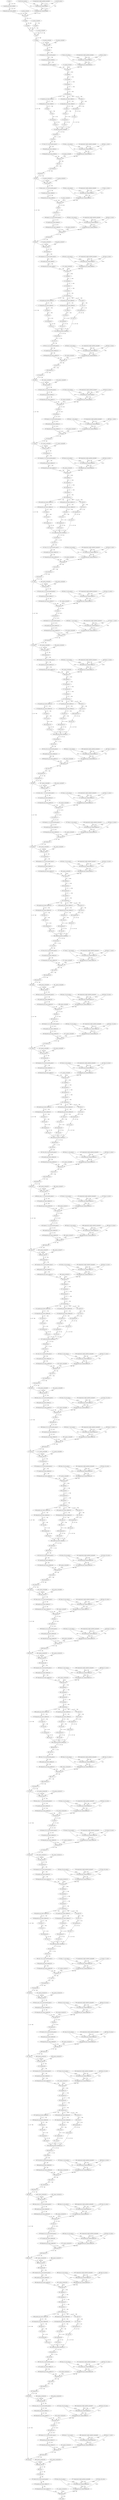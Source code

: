 strict digraph  {
"0 arg0_1" [id=0, type=input];
"1 quantize_per_tensor_default" [id=1, type=quantize_per_tensor];
"2 dequantize_per_tensor_default" [id=2, type=dequantize_per_tensor];
"3 _param_constant1" [id=3, type=get_attr];
"4 conv2d_scale_0" [id=4, type=get_attr];
"5 conv2d_zero_point_0" [id=5, type=get_attr];
"6 compressed_weight_updated_constant0" [id=6, type=get_attr];
"7 quantize_per_channel_default" [id=7, type=quantize_per_channel];
"8 dequantize_per_channel_default" [id=8, type=dequantize_per_channel];
"9 conv2d" [id=9, type=conv2d];
"10 reshape" [id=10, type=reshape];
"11 permute" [id=11, type=permute];
"12 _param_constant2" [id=12, type=get_attr];
"13 expand" [id=13, type=expand];
"14 cat" [id=14, type=cat];
"15 _param_constant3" [id=15, type=get_attr];
"16 add" [id=16, type=add];
"17 dropout" [id=17, type=dropout];
"18 _param_constant4" [id=18, type=get_attr];
"19 _param_constant5" [id=19, type=get_attr];
"20 layer_norm" [id=20, type=layer_norm];
"21 transpose" [id=21, type=transpose];
"22 _param_constant7" [id=22, type=get_attr];
"23 transpose_0_0_nncf_smooth_quant_0" [id=23, type=call_module];
"24 quantize_per_tensor_default_1" [id=24, type=quantize_per_tensor];
"25 dequantize_per_tensor_default_1" [id=25, type=dequantize_per_tensor];
"26 linear_scale_0" [id=26, type=get_attr];
"27 linear_zero_point_0" [id=27, type=get_attr];
"28 compressed_weight_updated_constant1" [id=28, type=get_attr];
"29 quantize_per_channel_default_1" [id=29, type=quantize_per_channel];
"30 dequantize_per_channel_default_1" [id=30, type=dequantize_per_channel];
"31 linear" [id=31, type=linear];
"32 unflatten" [id=32, type=unflatten];
"33 unsqueeze" [id=33, type=unsqueeze];
"34 transpose_1" [id=34, type=transpose];
"35 squeeze" [id=35, type=squeeze];
"36 contiguous" [id=36, type=contiguous];
"37 quantize_per_tensor_default_2" [id=37, type=quantize_per_tensor];
"38 dequantize_per_tensor_default_2" [id=38, type=dequantize_per_tensor];
"39 select" [id=39, type=select];
"40 quantize_per_tensor_default_3" [id=40, type=quantize_per_tensor];
"41 dequantize_per_tensor_default_3" [id=41, type=dequantize_per_tensor];
"42 select_1" [id=42, type=select];
"43 select_2" [id=43, type=select];
"44 view" [id=44, type=view];
"45 transpose_2" [id=45, type=transpose];
"46 view_1" [id=46, type=view];
"47 transpose_3" [id=47, type=transpose];
"48 view_2" [id=48, type=view];
"49 transpose_4" [id=49, type=transpose];
"50 view_3" [id=50, type=view];
"51 view_4" [id=51, type=view];
"52 view_5" [id=52, type=view];
"53 scaled_dot_product_attention" [id=53, type=scaled_dot_product_attention];
"54 permute_1" [id=54, type=permute];
"55 view_6" [id=55, type=view];
"56 _param_constant9" [id=56, type=get_attr];
"57 view_6_0_0_nncf_smooth_quant_0" [id=57, type=call_module];
"58 quantize_per_tensor_default_4" [id=58, type=quantize_per_tensor];
"59 dequantize_per_tensor_default_4" [id=59, type=dequantize_per_tensor];
"60 linear_1_scale_0" [id=60, type=get_attr];
"61 linear_1_zero_point_0" [id=61, type=get_attr];
"62 compressed_weight_updated_constant2" [id=62, type=get_attr];
"63 quantize_per_channel_default_2" [id=63, type=quantize_per_channel];
"64 dequantize_per_channel_default_2" [id=64, type=dequantize_per_channel];
"65 linear_1" [id=65, type=linear];
"66 view_7" [id=66, type=view];
"67 transpose_5" [id=67, type=transpose];
"68 dropout_1" [id=68, type=dropout];
"69 add_1" [id=69, type=add];
"70 _param_constant10" [id=70, type=get_attr];
"71 _param_constant11" [id=71, type=get_attr];
"72 layer_norm_1" [id=72, type=layer_norm];
"73 _param_constant13" [id=73, type=get_attr];
"74 layer_norm_1_0_0_nncf_smooth_quant_0" [id=74, type=call_module];
"75 quantize_per_tensor_default_5" [id=75, type=quantize_per_tensor];
"76 dequantize_per_tensor_default_5" [id=76, type=dequantize_per_tensor];
"77 linear_2_scale_0" [id=77, type=get_attr];
"78 linear_2_zero_point_0" [id=78, type=get_attr];
"79 compressed_weight_updated_constant3" [id=79, type=get_attr];
"80 quantize_per_channel_default_3" [id=80, type=quantize_per_channel];
"81 dequantize_per_channel_default_3" [id=81, type=dequantize_per_channel];
"82 linear_2" [id=82, type=linear];
"83 gelu" [id=83, type=gelu];
"84 dropout_2" [id=84, type=dropout];
"85 _param_constant15" [id=85, type=get_attr];
"86 dropout_2_0_0_nncf_smooth_quant_0" [id=86, type=call_module];
"87 quantize_per_tensor_default_6" [id=87, type=quantize_per_tensor];
"88 dequantize_per_tensor_default_6" [id=88, type=dequantize_per_tensor];
"89 linear_3_scale_0" [id=89, type=get_attr];
"90 linear_3_zero_point_0" [id=90, type=get_attr];
"91 compressed_weight_updated_constant4" [id=91, type=get_attr];
"92 quantize_per_channel_default_4" [id=92, type=quantize_per_channel];
"93 dequantize_per_channel_default_4" [id=93, type=dequantize_per_channel];
"94 linear_3" [id=94, type=linear];
"95 dropout_3" [id=95, type=dropout];
"96 add_2" [id=96, type=add];
"97 _param_constant16" [id=97, type=get_attr];
"98 _param_constant17" [id=98, type=get_attr];
"99 layer_norm_2" [id=99, type=layer_norm];
"100 transpose_6" [id=100, type=transpose];
"101 _param_constant19" [id=101, type=get_attr];
"102 transpose_6_0_0_nncf_smooth_quant_0" [id=102, type=call_module];
"103 quantize_per_tensor_default_7" [id=103, type=quantize_per_tensor];
"104 dequantize_per_tensor_default_7" [id=104, type=dequantize_per_tensor];
"105 linear_4_scale_0" [id=105, type=get_attr];
"106 linear_4_zero_point_0" [id=106, type=get_attr];
"107 compressed_weight_updated_constant5" [id=107, type=get_attr];
"108 quantize_per_channel_default_5" [id=108, type=quantize_per_channel];
"109 dequantize_per_channel_default_5" [id=109, type=dequantize_per_channel];
"110 linear_4" [id=110, type=linear];
"111 unflatten_1" [id=111, type=unflatten];
"112 unsqueeze_1" [id=112, type=unsqueeze];
"113 transpose_7" [id=113, type=transpose];
"114 squeeze_1" [id=114, type=squeeze];
"115 contiguous_1" [id=115, type=contiguous];
"116 quantize_per_tensor_default_8" [id=116, type=quantize_per_tensor];
"117 dequantize_per_tensor_default_8" [id=117, type=dequantize_per_tensor];
"118 select_3" [id=118, type=select];
"119 quantize_per_tensor_default_9" [id=119, type=quantize_per_tensor];
"120 dequantize_per_tensor_default_9" [id=120, type=dequantize_per_tensor];
"121 select_4" [id=121, type=select];
"122 select_5" [id=122, type=select];
"123 view_8" [id=123, type=view];
"124 transpose_8" [id=124, type=transpose];
"125 view_9" [id=125, type=view];
"126 transpose_9" [id=126, type=transpose];
"127 view_10" [id=127, type=view];
"128 transpose_10" [id=128, type=transpose];
"129 view_11" [id=129, type=view];
"130 view_12" [id=130, type=view];
"131 view_13" [id=131, type=view];
"132 scaled_dot_product_attention_1" [id=132, type=scaled_dot_product_attention];
"133 permute_2" [id=133, type=permute];
"134 view_14" [id=134, type=view];
"135 _param_constant21" [id=135, type=get_attr];
"136 view_14_0_0_nncf_smooth_quant_0" [id=136, type=call_module];
"137 quantize_per_tensor_default_10" [id=137, type=quantize_per_tensor];
"138 dequantize_per_tensor_default_10" [id=138, type=dequantize_per_tensor];
"139 linear_5_scale_0" [id=139, type=get_attr];
"140 linear_5_zero_point_0" [id=140, type=get_attr];
"141 compressed_weight_updated_constant6" [id=141, type=get_attr];
"142 quantize_per_channel_default_6" [id=142, type=quantize_per_channel];
"143 dequantize_per_channel_default_6" [id=143, type=dequantize_per_channel];
"144 linear_5" [id=144, type=linear];
"145 view_15" [id=145, type=view];
"146 transpose_11" [id=146, type=transpose];
"147 dropout_4" [id=147, type=dropout];
"148 add_3" [id=148, type=add];
"149 _param_constant22" [id=149, type=get_attr];
"150 _param_constant23" [id=150, type=get_attr];
"151 layer_norm_3" [id=151, type=layer_norm];
"152 _param_constant25" [id=152, type=get_attr];
"153 layer_norm_3_0_0_nncf_smooth_quant_0" [id=153, type=call_module];
"154 quantize_per_tensor_default_11" [id=154, type=quantize_per_tensor];
"155 dequantize_per_tensor_default_11" [id=155, type=dequantize_per_tensor];
"156 linear_6_scale_0" [id=156, type=get_attr];
"157 linear_6_zero_point_0" [id=157, type=get_attr];
"158 compressed_weight_updated_constant7" [id=158, type=get_attr];
"159 quantize_per_channel_default_7" [id=159, type=quantize_per_channel];
"160 dequantize_per_channel_default_7" [id=160, type=dequantize_per_channel];
"161 linear_6" [id=161, type=linear];
"162 gelu_1" [id=162, type=gelu];
"163 dropout_5" [id=163, type=dropout];
"164 _param_constant27" [id=164, type=get_attr];
"165 dropout_5_0_0_nncf_smooth_quant_0" [id=165, type=call_module];
"166 quantize_per_tensor_default_12" [id=166, type=quantize_per_tensor];
"167 dequantize_per_tensor_default_12" [id=167, type=dequantize_per_tensor];
"168 linear_7_scale_0" [id=168, type=get_attr];
"169 linear_7_zero_point_0" [id=169, type=get_attr];
"170 compressed_weight_updated_constant8" [id=170, type=get_attr];
"171 quantize_per_channel_default_8" [id=171, type=quantize_per_channel];
"172 dequantize_per_channel_default_8" [id=172, type=dequantize_per_channel];
"173 linear_7" [id=173, type=linear];
"174 dropout_6" [id=174, type=dropout];
"175 add_4" [id=175, type=add];
"176 _param_constant28" [id=176, type=get_attr];
"177 _param_constant29" [id=177, type=get_attr];
"178 layer_norm_4" [id=178, type=layer_norm];
"179 transpose_12" [id=179, type=transpose];
"180 _param_constant31" [id=180, type=get_attr];
"181 transpose_12_0_0_nncf_smooth_quant_0" [id=181, type=call_module];
"182 quantize_per_tensor_default_13" [id=182, type=quantize_per_tensor];
"183 dequantize_per_tensor_default_13" [id=183, type=dequantize_per_tensor];
"184 linear_8_scale_0" [id=184, type=get_attr];
"185 linear_8_zero_point_0" [id=185, type=get_attr];
"186 compressed_weight_updated_constant9" [id=186, type=get_attr];
"187 quantize_per_channel_default_9" [id=187, type=quantize_per_channel];
"188 dequantize_per_channel_default_9" [id=188, type=dequantize_per_channel];
"189 linear_8" [id=189, type=linear];
"190 unflatten_2" [id=190, type=unflatten];
"191 unsqueeze_2" [id=191, type=unsqueeze];
"192 transpose_13" [id=192, type=transpose];
"193 squeeze_2" [id=193, type=squeeze];
"194 contiguous_2" [id=194, type=contiguous];
"195 quantize_per_tensor_default_14" [id=195, type=quantize_per_tensor];
"196 dequantize_per_tensor_default_14" [id=196, type=dequantize_per_tensor];
"197 select_6" [id=197, type=select];
"198 quantize_per_tensor_default_15" [id=198, type=quantize_per_tensor];
"199 dequantize_per_tensor_default_15" [id=199, type=dequantize_per_tensor];
"200 select_7" [id=200, type=select];
"201 select_8" [id=201, type=select];
"202 view_16" [id=202, type=view];
"203 transpose_14" [id=203, type=transpose];
"204 view_17" [id=204, type=view];
"205 transpose_15" [id=205, type=transpose];
"206 view_18" [id=206, type=view];
"207 transpose_16" [id=207, type=transpose];
"208 view_19" [id=208, type=view];
"209 view_20" [id=209, type=view];
"210 view_21" [id=210, type=view];
"211 scaled_dot_product_attention_2" [id=211, type=scaled_dot_product_attention];
"212 permute_3" [id=212, type=permute];
"213 view_22" [id=213, type=view];
"214 _param_constant33" [id=214, type=get_attr];
"215 view_22_0_0_nncf_smooth_quant_0" [id=215, type=call_module];
"216 quantize_per_tensor_default_16" [id=216, type=quantize_per_tensor];
"217 dequantize_per_tensor_default_16" [id=217, type=dequantize_per_tensor];
"218 linear_9_scale_0" [id=218, type=get_attr];
"219 linear_9_zero_point_0" [id=219, type=get_attr];
"220 compressed_weight_updated_constant10" [id=220, type=get_attr];
"221 quantize_per_channel_default_10" [id=221, type=quantize_per_channel];
"222 dequantize_per_channel_default_10" [id=222, type=dequantize_per_channel];
"223 linear_9" [id=223, type=linear];
"224 view_23" [id=224, type=view];
"225 transpose_17" [id=225, type=transpose];
"226 dropout_7" [id=226, type=dropout];
"227 add_5" [id=227, type=add];
"228 _param_constant34" [id=228, type=get_attr];
"229 _param_constant35" [id=229, type=get_attr];
"230 layer_norm_5" [id=230, type=layer_norm];
"231 _param_constant37" [id=231, type=get_attr];
"232 layer_norm_5_0_0_nncf_smooth_quant_0" [id=232, type=call_module];
"233 quantize_per_tensor_default_17" [id=233, type=quantize_per_tensor];
"234 dequantize_per_tensor_default_17" [id=234, type=dequantize_per_tensor];
"235 linear_10_scale_0" [id=235, type=get_attr];
"236 linear_10_zero_point_0" [id=236, type=get_attr];
"237 compressed_weight_updated_constant11" [id=237, type=get_attr];
"238 quantize_per_channel_default_11" [id=238, type=quantize_per_channel];
"239 dequantize_per_channel_default_11" [id=239, type=dequantize_per_channel];
"240 linear_10" [id=240, type=linear];
"241 gelu_2" [id=241, type=gelu];
"242 dropout_8" [id=242, type=dropout];
"243 _param_constant39" [id=243, type=get_attr];
"244 dropout_8_0_0_nncf_smooth_quant_0" [id=244, type=call_module];
"245 quantize_per_tensor_default_18" [id=245, type=quantize_per_tensor];
"246 dequantize_per_tensor_default_18" [id=246, type=dequantize_per_tensor];
"247 linear_11_scale_0" [id=247, type=get_attr];
"248 linear_11_zero_point_0" [id=248, type=get_attr];
"249 compressed_weight_updated_constant12" [id=249, type=get_attr];
"250 quantize_per_channel_default_12" [id=250, type=quantize_per_channel];
"251 dequantize_per_channel_default_12" [id=251, type=dequantize_per_channel];
"252 linear_11" [id=252, type=linear];
"253 dropout_9" [id=253, type=dropout];
"254 add_6" [id=254, type=add];
"255 _param_constant40" [id=255, type=get_attr];
"256 _param_constant41" [id=256, type=get_attr];
"257 layer_norm_6" [id=257, type=layer_norm];
"258 transpose_18" [id=258, type=transpose];
"259 _param_constant43" [id=259, type=get_attr];
"260 transpose_18_0_0_nncf_smooth_quant_0" [id=260, type=call_module];
"261 quantize_per_tensor_default_19" [id=261, type=quantize_per_tensor];
"262 dequantize_per_tensor_default_19" [id=262, type=dequantize_per_tensor];
"263 linear_12_scale_0" [id=263, type=get_attr];
"264 linear_12_zero_point_0" [id=264, type=get_attr];
"265 compressed_weight_updated_constant13" [id=265, type=get_attr];
"266 quantize_per_channel_default_13" [id=266, type=quantize_per_channel];
"267 dequantize_per_channel_default_13" [id=267, type=dequantize_per_channel];
"268 linear_12" [id=268, type=linear];
"269 unflatten_3" [id=269, type=unflatten];
"270 unsqueeze_3" [id=270, type=unsqueeze];
"271 transpose_19" [id=271, type=transpose];
"272 squeeze_3" [id=272, type=squeeze];
"273 contiguous_3" [id=273, type=contiguous];
"274 quantize_per_tensor_default_20" [id=274, type=quantize_per_tensor];
"275 dequantize_per_tensor_default_20" [id=275, type=dequantize_per_tensor];
"276 select_9" [id=276, type=select];
"277 quantize_per_tensor_default_21" [id=277, type=quantize_per_tensor];
"278 dequantize_per_tensor_default_21" [id=278, type=dequantize_per_tensor];
"279 select_10" [id=279, type=select];
"280 select_11" [id=280, type=select];
"281 view_24" [id=281, type=view];
"282 transpose_20" [id=282, type=transpose];
"283 view_25" [id=283, type=view];
"284 transpose_21" [id=284, type=transpose];
"285 view_26" [id=285, type=view];
"286 transpose_22" [id=286, type=transpose];
"287 view_27" [id=287, type=view];
"288 view_28" [id=288, type=view];
"289 view_29" [id=289, type=view];
"290 scaled_dot_product_attention_3" [id=290, type=scaled_dot_product_attention];
"291 permute_4" [id=291, type=permute];
"292 view_30" [id=292, type=view];
"293 _param_constant45" [id=293, type=get_attr];
"294 view_30_0_0_nncf_smooth_quant_0" [id=294, type=call_module];
"295 quantize_per_tensor_default_22" [id=295, type=quantize_per_tensor];
"296 dequantize_per_tensor_default_22" [id=296, type=dequantize_per_tensor];
"297 linear_13_scale_0" [id=297, type=get_attr];
"298 linear_13_zero_point_0" [id=298, type=get_attr];
"299 compressed_weight_updated_constant14" [id=299, type=get_attr];
"300 quantize_per_channel_default_14" [id=300, type=quantize_per_channel];
"301 dequantize_per_channel_default_14" [id=301, type=dequantize_per_channel];
"302 linear_13" [id=302, type=linear];
"303 view_31" [id=303, type=view];
"304 transpose_23" [id=304, type=transpose];
"305 dropout_10" [id=305, type=dropout];
"306 add_7" [id=306, type=add];
"307 _param_constant46" [id=307, type=get_attr];
"308 _param_constant47" [id=308, type=get_attr];
"309 layer_norm_7" [id=309, type=layer_norm];
"310 _param_constant49" [id=310, type=get_attr];
"311 layer_norm_7_0_0_nncf_smooth_quant_0" [id=311, type=call_module];
"312 quantize_per_tensor_default_23" [id=312, type=quantize_per_tensor];
"313 dequantize_per_tensor_default_23" [id=313, type=dequantize_per_tensor];
"314 linear_14_scale_0" [id=314, type=get_attr];
"315 linear_14_zero_point_0" [id=315, type=get_attr];
"316 compressed_weight_updated_constant15" [id=316, type=get_attr];
"317 quantize_per_channel_default_15" [id=317, type=quantize_per_channel];
"318 dequantize_per_channel_default_15" [id=318, type=dequantize_per_channel];
"319 linear_14" [id=319, type=linear];
"320 gelu_3" [id=320, type=gelu];
"321 dropout_11" [id=321, type=dropout];
"322 _param_constant51" [id=322, type=get_attr];
"323 dropout_11_0_0_nncf_smooth_quant_0" [id=323, type=call_module];
"324 quantize_per_tensor_default_24" [id=324, type=quantize_per_tensor];
"325 dequantize_per_tensor_default_24" [id=325, type=dequantize_per_tensor];
"326 linear_15_scale_0" [id=326, type=get_attr];
"327 linear_15_zero_point_0" [id=327, type=get_attr];
"328 compressed_weight_updated_constant16" [id=328, type=get_attr];
"329 quantize_per_channel_default_16" [id=329, type=quantize_per_channel];
"330 dequantize_per_channel_default_16" [id=330, type=dequantize_per_channel];
"331 linear_15" [id=331, type=linear];
"332 dropout_12" [id=332, type=dropout];
"333 add_8" [id=333, type=add];
"334 _param_constant52" [id=334, type=get_attr];
"335 _param_constant53" [id=335, type=get_attr];
"336 layer_norm_8" [id=336, type=layer_norm];
"337 transpose_24" [id=337, type=transpose];
"338 _param_constant55" [id=338, type=get_attr];
"339 transpose_24_0_0_nncf_smooth_quant_0" [id=339, type=call_module];
"340 quantize_per_tensor_default_25" [id=340, type=quantize_per_tensor];
"341 dequantize_per_tensor_default_25" [id=341, type=dequantize_per_tensor];
"342 linear_16_scale_0" [id=342, type=get_attr];
"343 linear_16_zero_point_0" [id=343, type=get_attr];
"344 compressed_weight_updated_constant17" [id=344, type=get_attr];
"345 quantize_per_channel_default_17" [id=345, type=quantize_per_channel];
"346 dequantize_per_channel_default_17" [id=346, type=dequantize_per_channel];
"347 linear_16" [id=347, type=linear];
"348 unflatten_4" [id=348, type=unflatten];
"349 unsqueeze_4" [id=349, type=unsqueeze];
"350 transpose_25" [id=350, type=transpose];
"351 squeeze_4" [id=351, type=squeeze];
"352 contiguous_4" [id=352, type=contiguous];
"353 quantize_per_tensor_default_26" [id=353, type=quantize_per_tensor];
"354 dequantize_per_tensor_default_26" [id=354, type=dequantize_per_tensor];
"355 select_12" [id=355, type=select];
"356 quantize_per_tensor_default_27" [id=356, type=quantize_per_tensor];
"357 dequantize_per_tensor_default_27" [id=357, type=dequantize_per_tensor];
"358 select_13" [id=358, type=select];
"359 select_14" [id=359, type=select];
"360 view_32" [id=360, type=view];
"361 transpose_26" [id=361, type=transpose];
"362 view_33" [id=362, type=view];
"363 transpose_27" [id=363, type=transpose];
"364 view_34" [id=364, type=view];
"365 transpose_28" [id=365, type=transpose];
"366 view_35" [id=366, type=view];
"367 view_36" [id=367, type=view];
"368 view_37" [id=368, type=view];
"369 scaled_dot_product_attention_4" [id=369, type=scaled_dot_product_attention];
"370 permute_5" [id=370, type=permute];
"371 view_38" [id=371, type=view];
"372 _param_constant57" [id=372, type=get_attr];
"373 view_38_0_0_nncf_smooth_quant_0" [id=373, type=call_module];
"374 quantize_per_tensor_default_28" [id=374, type=quantize_per_tensor];
"375 dequantize_per_tensor_default_28" [id=375, type=dequantize_per_tensor];
"376 linear_17_scale_0" [id=376, type=get_attr];
"377 linear_17_zero_point_0" [id=377, type=get_attr];
"378 compressed_weight_updated_constant18" [id=378, type=get_attr];
"379 quantize_per_channel_default_18" [id=379, type=quantize_per_channel];
"380 dequantize_per_channel_default_18" [id=380, type=dequantize_per_channel];
"381 linear_17" [id=381, type=linear];
"382 view_39" [id=382, type=view];
"383 transpose_29" [id=383, type=transpose];
"384 dropout_13" [id=384, type=dropout];
"385 add_9" [id=385, type=add];
"386 _param_constant58" [id=386, type=get_attr];
"387 _param_constant59" [id=387, type=get_attr];
"388 layer_norm_9" [id=388, type=layer_norm];
"389 _param_constant61" [id=389, type=get_attr];
"390 layer_norm_9_0_0_nncf_smooth_quant_0" [id=390, type=call_module];
"391 quantize_per_tensor_default_29" [id=391, type=quantize_per_tensor];
"392 dequantize_per_tensor_default_29" [id=392, type=dequantize_per_tensor];
"393 linear_18_scale_0" [id=393, type=get_attr];
"394 linear_18_zero_point_0" [id=394, type=get_attr];
"395 compressed_weight_updated_constant19" [id=395, type=get_attr];
"396 quantize_per_channel_default_19" [id=396, type=quantize_per_channel];
"397 dequantize_per_channel_default_19" [id=397, type=dequantize_per_channel];
"398 linear_18" [id=398, type=linear];
"399 gelu_4" [id=399, type=gelu];
"400 dropout_14" [id=400, type=dropout];
"401 _param_constant63" [id=401, type=get_attr];
"402 dropout_14_0_0_nncf_smooth_quant_0" [id=402, type=call_module];
"403 quantize_per_tensor_default_30" [id=403, type=quantize_per_tensor];
"404 dequantize_per_tensor_default_30" [id=404, type=dequantize_per_tensor];
"405 linear_19_scale_0" [id=405, type=get_attr];
"406 linear_19_zero_point_0" [id=406, type=get_attr];
"407 compressed_weight_updated_constant20" [id=407, type=get_attr];
"408 quantize_per_channel_default_20" [id=408, type=quantize_per_channel];
"409 dequantize_per_channel_default_20" [id=409, type=dequantize_per_channel];
"410 linear_19" [id=410, type=linear];
"411 dropout_15" [id=411, type=dropout];
"412 add_10" [id=412, type=add];
"413 _param_constant64" [id=413, type=get_attr];
"414 _param_constant65" [id=414, type=get_attr];
"415 layer_norm_10" [id=415, type=layer_norm];
"416 transpose_30" [id=416, type=transpose];
"417 _param_constant67" [id=417, type=get_attr];
"418 transpose_30_0_0_nncf_smooth_quant_0" [id=418, type=call_module];
"419 quantize_per_tensor_default_31" [id=419, type=quantize_per_tensor];
"420 dequantize_per_tensor_default_31" [id=420, type=dequantize_per_tensor];
"421 linear_20_scale_0" [id=421, type=get_attr];
"422 linear_20_zero_point_0" [id=422, type=get_attr];
"423 compressed_weight_updated_constant21" [id=423, type=get_attr];
"424 quantize_per_channel_default_21" [id=424, type=quantize_per_channel];
"425 dequantize_per_channel_default_21" [id=425, type=dequantize_per_channel];
"426 linear_20" [id=426, type=linear];
"427 unflatten_5" [id=427, type=unflatten];
"428 unsqueeze_5" [id=428, type=unsqueeze];
"429 transpose_31" [id=429, type=transpose];
"430 squeeze_5" [id=430, type=squeeze];
"431 contiguous_5" [id=431, type=contiguous];
"432 quantize_per_tensor_default_32" [id=432, type=quantize_per_tensor];
"433 dequantize_per_tensor_default_32" [id=433, type=dequantize_per_tensor];
"434 select_15" [id=434, type=select];
"435 quantize_per_tensor_default_33" [id=435, type=quantize_per_tensor];
"436 dequantize_per_tensor_default_33" [id=436, type=dequantize_per_tensor];
"437 select_16" [id=437, type=select];
"438 select_17" [id=438, type=select];
"439 view_40" [id=439, type=view];
"440 transpose_32" [id=440, type=transpose];
"441 view_41" [id=441, type=view];
"442 transpose_33" [id=442, type=transpose];
"443 view_42" [id=443, type=view];
"444 transpose_34" [id=444, type=transpose];
"445 view_43" [id=445, type=view];
"446 view_44" [id=446, type=view];
"447 view_45" [id=447, type=view];
"448 scaled_dot_product_attention_5" [id=448, type=scaled_dot_product_attention];
"449 permute_6" [id=449, type=permute];
"450 view_46" [id=450, type=view];
"451 _param_constant69" [id=451, type=get_attr];
"452 view_46_0_0_nncf_smooth_quant_0" [id=452, type=call_module];
"453 quantize_per_tensor_default_34" [id=453, type=quantize_per_tensor];
"454 dequantize_per_tensor_default_34" [id=454, type=dequantize_per_tensor];
"455 linear_21_scale_0" [id=455, type=get_attr];
"456 linear_21_zero_point_0" [id=456, type=get_attr];
"457 compressed_weight_updated_constant22" [id=457, type=get_attr];
"458 quantize_per_channel_default_22" [id=458, type=quantize_per_channel];
"459 dequantize_per_channel_default_22" [id=459, type=dequantize_per_channel];
"460 linear_21" [id=460, type=linear];
"461 view_47" [id=461, type=view];
"462 transpose_35" [id=462, type=transpose];
"463 dropout_16" [id=463, type=dropout];
"464 add_11" [id=464, type=add];
"465 _param_constant70" [id=465, type=get_attr];
"466 _param_constant71" [id=466, type=get_attr];
"467 layer_norm_11" [id=467, type=layer_norm];
"468 _param_constant73" [id=468, type=get_attr];
"469 layer_norm_11_0_0_nncf_smooth_quant_0" [id=469, type=call_module];
"470 quantize_per_tensor_default_35" [id=470, type=quantize_per_tensor];
"471 dequantize_per_tensor_default_35" [id=471, type=dequantize_per_tensor];
"472 linear_22_scale_0" [id=472, type=get_attr];
"473 linear_22_zero_point_0" [id=473, type=get_attr];
"474 compressed_weight_updated_constant23" [id=474, type=get_attr];
"475 quantize_per_channel_default_23" [id=475, type=quantize_per_channel];
"476 dequantize_per_channel_default_23" [id=476, type=dequantize_per_channel];
"477 linear_22" [id=477, type=linear];
"478 gelu_5" [id=478, type=gelu];
"479 dropout_17" [id=479, type=dropout];
"480 _param_constant75" [id=480, type=get_attr];
"481 dropout_17_0_0_nncf_smooth_quant_0" [id=481, type=call_module];
"482 quantize_per_tensor_default_36" [id=482, type=quantize_per_tensor];
"483 dequantize_per_tensor_default_36" [id=483, type=dequantize_per_tensor];
"484 linear_23_scale_0" [id=484, type=get_attr];
"485 linear_23_zero_point_0" [id=485, type=get_attr];
"486 compressed_weight_updated_constant24" [id=486, type=get_attr];
"487 quantize_per_channel_default_24" [id=487, type=quantize_per_channel];
"488 dequantize_per_channel_default_24" [id=488, type=dequantize_per_channel];
"489 linear_23" [id=489, type=linear];
"490 dropout_18" [id=490, type=dropout];
"491 add_12" [id=491, type=add];
"492 _param_constant76" [id=492, type=get_attr];
"493 _param_constant77" [id=493, type=get_attr];
"494 layer_norm_12" [id=494, type=layer_norm];
"495 transpose_36" [id=495, type=transpose];
"496 _param_constant79" [id=496, type=get_attr];
"497 transpose_36_0_0_nncf_smooth_quant_0" [id=497, type=call_module];
"498 quantize_per_tensor_default_37" [id=498, type=quantize_per_tensor];
"499 dequantize_per_tensor_default_37" [id=499, type=dequantize_per_tensor];
"500 linear_24_scale_0" [id=500, type=get_attr];
"501 linear_24_zero_point_0" [id=501, type=get_attr];
"502 compressed_weight_updated_constant25" [id=502, type=get_attr];
"503 quantize_per_channel_default_25" [id=503, type=quantize_per_channel];
"504 dequantize_per_channel_default_25" [id=504, type=dequantize_per_channel];
"505 linear_24" [id=505, type=linear];
"506 unflatten_6" [id=506, type=unflatten];
"507 unsqueeze_6" [id=507, type=unsqueeze];
"508 transpose_37" [id=508, type=transpose];
"509 squeeze_6" [id=509, type=squeeze];
"510 contiguous_6" [id=510, type=contiguous];
"511 quantize_per_tensor_default_38" [id=511, type=quantize_per_tensor];
"512 dequantize_per_tensor_default_38" [id=512, type=dequantize_per_tensor];
"513 select_18" [id=513, type=select];
"514 quantize_per_tensor_default_39" [id=514, type=quantize_per_tensor];
"515 dequantize_per_tensor_default_39" [id=515, type=dequantize_per_tensor];
"516 select_19" [id=516, type=select];
"517 select_20" [id=517, type=select];
"518 view_48" [id=518, type=view];
"519 transpose_38" [id=519, type=transpose];
"520 view_49" [id=520, type=view];
"521 transpose_39" [id=521, type=transpose];
"522 view_50" [id=522, type=view];
"523 transpose_40" [id=523, type=transpose];
"524 view_51" [id=524, type=view];
"525 view_52" [id=525, type=view];
"526 view_53" [id=526, type=view];
"527 scaled_dot_product_attention_6" [id=527, type=scaled_dot_product_attention];
"528 permute_7" [id=528, type=permute];
"529 view_54" [id=529, type=view];
"530 _param_constant81" [id=530, type=get_attr];
"531 view_54_0_0_nncf_smooth_quant_0" [id=531, type=call_module];
"532 quantize_per_tensor_default_40" [id=532, type=quantize_per_tensor];
"533 dequantize_per_tensor_default_40" [id=533, type=dequantize_per_tensor];
"534 linear_25_scale_0" [id=534, type=get_attr];
"535 linear_25_zero_point_0" [id=535, type=get_attr];
"536 compressed_weight_updated_constant26" [id=536, type=get_attr];
"537 quantize_per_channel_default_26" [id=537, type=quantize_per_channel];
"538 dequantize_per_channel_default_26" [id=538, type=dequantize_per_channel];
"539 linear_25" [id=539, type=linear];
"540 view_55" [id=540, type=view];
"541 transpose_41" [id=541, type=transpose];
"542 dropout_19" [id=542, type=dropout];
"543 add_13" [id=543, type=add];
"544 _param_constant82" [id=544, type=get_attr];
"545 _param_constant83" [id=545, type=get_attr];
"546 layer_norm_13" [id=546, type=layer_norm];
"547 _param_constant85" [id=547, type=get_attr];
"548 layer_norm_13_0_0_nncf_smooth_quant_0" [id=548, type=call_module];
"549 quantize_per_tensor_default_41" [id=549, type=quantize_per_tensor];
"550 dequantize_per_tensor_default_41" [id=550, type=dequantize_per_tensor];
"551 linear_26_scale_0" [id=551, type=get_attr];
"552 linear_26_zero_point_0" [id=552, type=get_attr];
"553 compressed_weight_updated_constant27" [id=553, type=get_attr];
"554 quantize_per_channel_default_27" [id=554, type=quantize_per_channel];
"555 dequantize_per_channel_default_27" [id=555, type=dequantize_per_channel];
"556 linear_26" [id=556, type=linear];
"557 gelu_6" [id=557, type=gelu];
"558 dropout_20" [id=558, type=dropout];
"559 _param_constant87" [id=559, type=get_attr];
"560 dropout_20_0_0_nncf_smooth_quant_0" [id=560, type=call_module];
"561 quantize_per_tensor_default_42" [id=561, type=quantize_per_tensor];
"562 dequantize_per_tensor_default_42" [id=562, type=dequantize_per_tensor];
"563 linear_27_scale_0" [id=563, type=get_attr];
"564 linear_27_zero_point_0" [id=564, type=get_attr];
"565 compressed_weight_updated_constant28" [id=565, type=get_attr];
"566 quantize_per_channel_default_28" [id=566, type=quantize_per_channel];
"567 dequantize_per_channel_default_28" [id=567, type=dequantize_per_channel];
"568 linear_27" [id=568, type=linear];
"569 dropout_21" [id=569, type=dropout];
"570 add_14" [id=570, type=add];
"571 _param_constant88" [id=571, type=get_attr];
"572 _param_constant89" [id=572, type=get_attr];
"573 layer_norm_14" [id=573, type=layer_norm];
"574 transpose_42" [id=574, type=transpose];
"575 _param_constant91" [id=575, type=get_attr];
"576 transpose_42_0_0_nncf_smooth_quant_0" [id=576, type=call_module];
"577 quantize_per_tensor_default_43" [id=577, type=quantize_per_tensor];
"578 dequantize_per_tensor_default_43" [id=578, type=dequantize_per_tensor];
"579 linear_28_scale_0" [id=579, type=get_attr];
"580 linear_28_zero_point_0" [id=580, type=get_attr];
"581 compressed_weight_updated_constant29" [id=581, type=get_attr];
"582 quantize_per_channel_default_29" [id=582, type=quantize_per_channel];
"583 dequantize_per_channel_default_29" [id=583, type=dequantize_per_channel];
"584 linear_28" [id=584, type=linear];
"585 unflatten_7" [id=585, type=unflatten];
"586 unsqueeze_7" [id=586, type=unsqueeze];
"587 transpose_43" [id=587, type=transpose];
"588 squeeze_7" [id=588, type=squeeze];
"589 contiguous_7" [id=589, type=contiguous];
"590 quantize_per_tensor_default_44" [id=590, type=quantize_per_tensor];
"591 dequantize_per_tensor_default_44" [id=591, type=dequantize_per_tensor];
"592 select_21" [id=592, type=select];
"593 quantize_per_tensor_default_45" [id=593, type=quantize_per_tensor];
"594 dequantize_per_tensor_default_45" [id=594, type=dequantize_per_tensor];
"595 select_22" [id=595, type=select];
"596 select_23" [id=596, type=select];
"597 view_56" [id=597, type=view];
"598 transpose_44" [id=598, type=transpose];
"599 view_57" [id=599, type=view];
"600 transpose_45" [id=600, type=transpose];
"601 view_58" [id=601, type=view];
"602 transpose_46" [id=602, type=transpose];
"603 view_59" [id=603, type=view];
"604 view_60" [id=604, type=view];
"605 view_61" [id=605, type=view];
"606 scaled_dot_product_attention_7" [id=606, type=scaled_dot_product_attention];
"607 permute_8" [id=607, type=permute];
"608 view_62" [id=608, type=view];
"609 _param_constant93" [id=609, type=get_attr];
"610 view_62_0_0_nncf_smooth_quant_0" [id=610, type=call_module];
"611 quantize_per_tensor_default_46" [id=611, type=quantize_per_tensor];
"612 dequantize_per_tensor_default_46" [id=612, type=dequantize_per_tensor];
"613 linear_29_scale_0" [id=613, type=get_attr];
"614 linear_29_zero_point_0" [id=614, type=get_attr];
"615 compressed_weight_updated_constant30" [id=615, type=get_attr];
"616 quantize_per_channel_default_30" [id=616, type=quantize_per_channel];
"617 dequantize_per_channel_default_30" [id=617, type=dequantize_per_channel];
"618 linear_29" [id=618, type=linear];
"619 view_63" [id=619, type=view];
"620 transpose_47" [id=620, type=transpose];
"621 dropout_22" [id=621, type=dropout];
"622 add_15" [id=622, type=add];
"623 _param_constant94" [id=623, type=get_attr];
"624 _param_constant95" [id=624, type=get_attr];
"625 layer_norm_15" [id=625, type=layer_norm];
"626 _param_constant97" [id=626, type=get_attr];
"627 layer_norm_15_0_0_nncf_smooth_quant_0" [id=627, type=call_module];
"628 quantize_per_tensor_default_47" [id=628, type=quantize_per_tensor];
"629 dequantize_per_tensor_default_47" [id=629, type=dequantize_per_tensor];
"630 linear_30_scale_0" [id=630, type=get_attr];
"631 linear_30_zero_point_0" [id=631, type=get_attr];
"632 compressed_weight_updated_constant31" [id=632, type=get_attr];
"633 quantize_per_channel_default_31" [id=633, type=quantize_per_channel];
"634 dequantize_per_channel_default_31" [id=634, type=dequantize_per_channel];
"635 linear_30" [id=635, type=linear];
"636 gelu_7" [id=636, type=gelu];
"637 dropout_23" [id=637, type=dropout];
"638 _param_constant99" [id=638, type=get_attr];
"639 dropout_23_0_0_nncf_smooth_quant_0" [id=639, type=call_module];
"640 quantize_per_tensor_default_48" [id=640, type=quantize_per_tensor];
"641 dequantize_per_tensor_default_48" [id=641, type=dequantize_per_tensor];
"642 linear_31_scale_0" [id=642, type=get_attr];
"643 linear_31_zero_point_0" [id=643, type=get_attr];
"644 compressed_weight_updated_constant32" [id=644, type=get_attr];
"645 quantize_per_channel_default_32" [id=645, type=quantize_per_channel];
"646 dequantize_per_channel_default_32" [id=646, type=dequantize_per_channel];
"647 linear_31" [id=647, type=linear];
"648 dropout_24" [id=648, type=dropout];
"649 add_16" [id=649, type=add];
"650 _param_constant100" [id=650, type=get_attr];
"651 _param_constant101" [id=651, type=get_attr];
"652 layer_norm_16" [id=652, type=layer_norm];
"653 transpose_48" [id=653, type=transpose];
"654 _param_constant103" [id=654, type=get_attr];
"655 transpose_48_0_0_nncf_smooth_quant_0" [id=655, type=call_module];
"656 quantize_per_tensor_default_49" [id=656, type=quantize_per_tensor];
"657 dequantize_per_tensor_default_49" [id=657, type=dequantize_per_tensor];
"658 linear_32_scale_0" [id=658, type=get_attr];
"659 linear_32_zero_point_0" [id=659, type=get_attr];
"660 compressed_weight_updated_constant33" [id=660, type=get_attr];
"661 quantize_per_channel_default_33" [id=661, type=quantize_per_channel];
"662 dequantize_per_channel_default_33" [id=662, type=dequantize_per_channel];
"663 linear_32" [id=663, type=linear];
"664 unflatten_8" [id=664, type=unflatten];
"665 unsqueeze_8" [id=665, type=unsqueeze];
"666 transpose_49" [id=666, type=transpose];
"667 squeeze_8" [id=667, type=squeeze];
"668 contiguous_8" [id=668, type=contiguous];
"669 quantize_per_tensor_default_50" [id=669, type=quantize_per_tensor];
"670 dequantize_per_tensor_default_50" [id=670, type=dequantize_per_tensor];
"671 select_24" [id=671, type=select];
"672 quantize_per_tensor_default_51" [id=672, type=quantize_per_tensor];
"673 dequantize_per_tensor_default_51" [id=673, type=dequantize_per_tensor];
"674 select_25" [id=674, type=select];
"675 select_26" [id=675, type=select];
"676 view_64" [id=676, type=view];
"677 transpose_50" [id=677, type=transpose];
"678 view_65" [id=678, type=view];
"679 transpose_51" [id=679, type=transpose];
"680 view_66" [id=680, type=view];
"681 transpose_52" [id=681, type=transpose];
"682 view_67" [id=682, type=view];
"683 view_68" [id=683, type=view];
"684 view_69" [id=684, type=view];
"685 scaled_dot_product_attention_8" [id=685, type=scaled_dot_product_attention];
"686 permute_9" [id=686, type=permute];
"687 view_70" [id=687, type=view];
"688 _param_constant105" [id=688, type=get_attr];
"689 view_70_0_0_nncf_smooth_quant_0" [id=689, type=call_module];
"690 quantize_per_tensor_default_52" [id=690, type=quantize_per_tensor];
"691 dequantize_per_tensor_default_52" [id=691, type=dequantize_per_tensor];
"692 linear_33_scale_0" [id=692, type=get_attr];
"693 linear_33_zero_point_0" [id=693, type=get_attr];
"694 compressed_weight_updated_constant34" [id=694, type=get_attr];
"695 quantize_per_channel_default_34" [id=695, type=quantize_per_channel];
"696 dequantize_per_channel_default_34" [id=696, type=dequantize_per_channel];
"697 linear_33" [id=697, type=linear];
"698 view_71" [id=698, type=view];
"699 transpose_53" [id=699, type=transpose];
"700 dropout_25" [id=700, type=dropout];
"701 add_17" [id=701, type=add];
"702 _param_constant106" [id=702, type=get_attr];
"703 _param_constant107" [id=703, type=get_attr];
"704 layer_norm_17" [id=704, type=layer_norm];
"705 _param_constant109" [id=705, type=get_attr];
"706 layer_norm_17_0_0_nncf_smooth_quant_0" [id=706, type=call_module];
"707 quantize_per_tensor_default_53" [id=707, type=quantize_per_tensor];
"708 dequantize_per_tensor_default_53" [id=708, type=dequantize_per_tensor];
"709 linear_34_scale_0" [id=709, type=get_attr];
"710 linear_34_zero_point_0" [id=710, type=get_attr];
"711 compressed_weight_updated_constant35" [id=711, type=get_attr];
"712 quantize_per_channel_default_35" [id=712, type=quantize_per_channel];
"713 dequantize_per_channel_default_35" [id=713, type=dequantize_per_channel];
"714 linear_34" [id=714, type=linear];
"715 gelu_8" [id=715, type=gelu];
"716 dropout_26" [id=716, type=dropout];
"717 _param_constant111" [id=717, type=get_attr];
"718 dropout_26_0_0_nncf_smooth_quant_0" [id=718, type=call_module];
"719 quantize_per_tensor_default_54" [id=719, type=quantize_per_tensor];
"720 dequantize_per_tensor_default_54" [id=720, type=dequantize_per_tensor];
"721 linear_35_scale_0" [id=721, type=get_attr];
"722 linear_35_zero_point_0" [id=722, type=get_attr];
"723 compressed_weight_updated_constant36" [id=723, type=get_attr];
"724 quantize_per_channel_default_36" [id=724, type=quantize_per_channel];
"725 dequantize_per_channel_default_36" [id=725, type=dequantize_per_channel];
"726 linear_35" [id=726, type=linear];
"727 dropout_27" [id=727, type=dropout];
"728 add_18" [id=728, type=add];
"729 _param_constant112" [id=729, type=get_attr];
"730 _param_constant113" [id=730, type=get_attr];
"731 layer_norm_18" [id=731, type=layer_norm];
"732 transpose_54" [id=732, type=transpose];
"733 _param_constant115" [id=733, type=get_attr];
"734 transpose_54_0_0_nncf_smooth_quant_0" [id=734, type=call_module];
"735 quantize_per_tensor_default_55" [id=735, type=quantize_per_tensor];
"736 dequantize_per_tensor_default_55" [id=736, type=dequantize_per_tensor];
"737 linear_36_scale_0" [id=737, type=get_attr];
"738 linear_36_zero_point_0" [id=738, type=get_attr];
"739 compressed_weight_updated_constant37" [id=739, type=get_attr];
"740 quantize_per_channel_default_37" [id=740, type=quantize_per_channel];
"741 dequantize_per_channel_default_37" [id=741, type=dequantize_per_channel];
"742 linear_36" [id=742, type=linear];
"743 unflatten_9" [id=743, type=unflatten];
"744 unsqueeze_9" [id=744, type=unsqueeze];
"745 transpose_55" [id=745, type=transpose];
"746 squeeze_9" [id=746, type=squeeze];
"747 contiguous_9" [id=747, type=contiguous];
"748 quantize_per_tensor_default_56" [id=748, type=quantize_per_tensor];
"749 dequantize_per_tensor_default_56" [id=749, type=dequantize_per_tensor];
"750 select_27" [id=750, type=select];
"751 quantize_per_tensor_default_57" [id=751, type=quantize_per_tensor];
"752 dequantize_per_tensor_default_57" [id=752, type=dequantize_per_tensor];
"753 select_28" [id=753, type=select];
"754 select_29" [id=754, type=select];
"755 view_72" [id=755, type=view];
"756 transpose_56" [id=756, type=transpose];
"757 view_73" [id=757, type=view];
"758 transpose_57" [id=758, type=transpose];
"759 view_74" [id=759, type=view];
"760 transpose_58" [id=760, type=transpose];
"761 view_75" [id=761, type=view];
"762 view_76" [id=762, type=view];
"763 view_77" [id=763, type=view];
"764 scaled_dot_product_attention_9" [id=764, type=scaled_dot_product_attention];
"765 permute_10" [id=765, type=permute];
"766 view_78" [id=766, type=view];
"767 _param_constant117" [id=767, type=get_attr];
"768 view_78_0_0_nncf_smooth_quant_0" [id=768, type=call_module];
"769 quantize_per_tensor_default_58" [id=769, type=quantize_per_tensor];
"770 dequantize_per_tensor_default_58" [id=770, type=dequantize_per_tensor];
"771 linear_37_scale_0" [id=771, type=get_attr];
"772 linear_37_zero_point_0" [id=772, type=get_attr];
"773 compressed_weight_updated_constant38" [id=773, type=get_attr];
"774 quantize_per_channel_default_38" [id=774, type=quantize_per_channel];
"775 dequantize_per_channel_default_38" [id=775, type=dequantize_per_channel];
"776 linear_37" [id=776, type=linear];
"777 view_79" [id=777, type=view];
"778 transpose_59" [id=778, type=transpose];
"779 dropout_28" [id=779, type=dropout];
"780 add_19" [id=780, type=add];
"781 _param_constant118" [id=781, type=get_attr];
"782 _param_constant119" [id=782, type=get_attr];
"783 layer_norm_19" [id=783, type=layer_norm];
"784 _param_constant121" [id=784, type=get_attr];
"785 layer_norm_19_0_0_nncf_smooth_quant_0" [id=785, type=call_module];
"786 quantize_per_tensor_default_59" [id=786, type=quantize_per_tensor];
"787 dequantize_per_tensor_default_59" [id=787, type=dequantize_per_tensor];
"788 linear_38_scale_0" [id=788, type=get_attr];
"789 linear_38_zero_point_0" [id=789, type=get_attr];
"790 compressed_weight_updated_constant39" [id=790, type=get_attr];
"791 quantize_per_channel_default_39" [id=791, type=quantize_per_channel];
"792 dequantize_per_channel_default_39" [id=792, type=dequantize_per_channel];
"793 linear_38" [id=793, type=linear];
"794 gelu_9" [id=794, type=gelu];
"795 dropout_29" [id=795, type=dropout];
"796 _param_constant123" [id=796, type=get_attr];
"797 dropout_29_0_0_nncf_smooth_quant_0" [id=797, type=call_module];
"798 quantize_per_tensor_default_60" [id=798, type=quantize_per_tensor];
"799 dequantize_per_tensor_default_60" [id=799, type=dequantize_per_tensor];
"800 linear_39_scale_0" [id=800, type=get_attr];
"801 linear_39_zero_point_0" [id=801, type=get_attr];
"802 compressed_weight_updated_constant40" [id=802, type=get_attr];
"803 quantize_per_channel_default_40" [id=803, type=quantize_per_channel];
"804 dequantize_per_channel_default_40" [id=804, type=dequantize_per_channel];
"805 linear_39" [id=805, type=linear];
"806 dropout_30" [id=806, type=dropout];
"807 add_20" [id=807, type=add];
"808 _param_constant124" [id=808, type=get_attr];
"809 _param_constant125" [id=809, type=get_attr];
"810 layer_norm_20" [id=810, type=layer_norm];
"811 transpose_60" [id=811, type=transpose];
"812 _param_constant127" [id=812, type=get_attr];
"813 transpose_60_0_0_nncf_smooth_quant_0" [id=813, type=call_module];
"814 quantize_per_tensor_default_61" [id=814, type=quantize_per_tensor];
"815 dequantize_per_tensor_default_61" [id=815, type=dequantize_per_tensor];
"816 linear_40_scale_0" [id=816, type=get_attr];
"817 linear_40_zero_point_0" [id=817, type=get_attr];
"818 compressed_weight_updated_constant41" [id=818, type=get_attr];
"819 quantize_per_channel_default_41" [id=819, type=quantize_per_channel];
"820 dequantize_per_channel_default_41" [id=820, type=dequantize_per_channel];
"821 linear_40" [id=821, type=linear];
"822 unflatten_10" [id=822, type=unflatten];
"823 unsqueeze_10" [id=823, type=unsqueeze];
"824 transpose_61" [id=824, type=transpose];
"825 squeeze_10" [id=825, type=squeeze];
"826 contiguous_10" [id=826, type=contiguous];
"827 quantize_per_tensor_default_62" [id=827, type=quantize_per_tensor];
"828 dequantize_per_tensor_default_62" [id=828, type=dequantize_per_tensor];
"829 select_30" [id=829, type=select];
"830 quantize_per_tensor_default_63" [id=830, type=quantize_per_tensor];
"831 dequantize_per_tensor_default_63" [id=831, type=dequantize_per_tensor];
"832 select_31" [id=832, type=select];
"833 select_32" [id=833, type=select];
"834 view_80" [id=834, type=view];
"835 transpose_62" [id=835, type=transpose];
"836 view_81" [id=836, type=view];
"837 transpose_63" [id=837, type=transpose];
"838 view_82" [id=838, type=view];
"839 transpose_64" [id=839, type=transpose];
"840 view_83" [id=840, type=view];
"841 view_84" [id=841, type=view];
"842 view_85" [id=842, type=view];
"843 scaled_dot_product_attention_10" [id=843, type=scaled_dot_product_attention];
"844 permute_11" [id=844, type=permute];
"845 view_86" [id=845, type=view];
"846 _param_constant129" [id=846, type=get_attr];
"847 view_86_0_0_nncf_smooth_quant_0" [id=847, type=call_module];
"848 quantize_per_tensor_default_64" [id=848, type=quantize_per_tensor];
"849 dequantize_per_tensor_default_64" [id=849, type=dequantize_per_tensor];
"850 linear_41_scale_0" [id=850, type=get_attr];
"851 linear_41_zero_point_0" [id=851, type=get_attr];
"852 compressed_weight_updated_constant42" [id=852, type=get_attr];
"853 quantize_per_channel_default_42" [id=853, type=quantize_per_channel];
"854 dequantize_per_channel_default_42" [id=854, type=dequantize_per_channel];
"855 linear_41" [id=855, type=linear];
"856 view_87" [id=856, type=view];
"857 transpose_65" [id=857, type=transpose];
"858 dropout_31" [id=858, type=dropout];
"859 add_21" [id=859, type=add];
"860 _param_constant130" [id=860, type=get_attr];
"861 _param_constant131" [id=861, type=get_attr];
"862 layer_norm_21" [id=862, type=layer_norm];
"863 _param_constant133" [id=863, type=get_attr];
"864 layer_norm_21_0_0_nncf_smooth_quant_0" [id=864, type=call_module];
"865 quantize_per_tensor_default_65" [id=865, type=quantize_per_tensor];
"866 dequantize_per_tensor_default_65" [id=866, type=dequantize_per_tensor];
"867 linear_42_scale_0" [id=867, type=get_attr];
"868 linear_42_zero_point_0" [id=868, type=get_attr];
"869 compressed_weight_updated_constant43" [id=869, type=get_attr];
"870 quantize_per_channel_default_43" [id=870, type=quantize_per_channel];
"871 dequantize_per_channel_default_43" [id=871, type=dequantize_per_channel];
"872 linear_42" [id=872, type=linear];
"873 gelu_10" [id=873, type=gelu];
"874 dropout_32" [id=874, type=dropout];
"875 _param_constant135" [id=875, type=get_attr];
"876 dropout_32_0_0_nncf_smooth_quant_0" [id=876, type=call_module];
"877 quantize_per_tensor_default_66" [id=877, type=quantize_per_tensor];
"878 dequantize_per_tensor_default_66" [id=878, type=dequantize_per_tensor];
"879 linear_43_scale_0" [id=879, type=get_attr];
"880 linear_43_zero_point_0" [id=880, type=get_attr];
"881 compressed_weight_updated_constant44" [id=881, type=get_attr];
"882 quantize_per_channel_default_44" [id=882, type=quantize_per_channel];
"883 dequantize_per_channel_default_44" [id=883, type=dequantize_per_channel];
"884 linear_43" [id=884, type=linear];
"885 dropout_33" [id=885, type=dropout];
"886 add_22" [id=886, type=add];
"887 _param_constant136" [id=887, type=get_attr];
"888 _param_constant137" [id=888, type=get_attr];
"889 layer_norm_22" [id=889, type=layer_norm];
"890 transpose_66" [id=890, type=transpose];
"891 _param_constant139" [id=891, type=get_attr];
"892 transpose_66_0_0_nncf_smooth_quant_0" [id=892, type=call_module];
"893 quantize_per_tensor_default_67" [id=893, type=quantize_per_tensor];
"894 dequantize_per_tensor_default_67" [id=894, type=dequantize_per_tensor];
"895 linear_44_scale_0" [id=895, type=get_attr];
"896 linear_44_zero_point_0" [id=896, type=get_attr];
"897 compressed_weight_updated_constant45" [id=897, type=get_attr];
"898 quantize_per_channel_default_45" [id=898, type=quantize_per_channel];
"899 dequantize_per_channel_default_45" [id=899, type=dequantize_per_channel];
"900 linear_44" [id=900, type=linear];
"901 unflatten_11" [id=901, type=unflatten];
"902 unsqueeze_11" [id=902, type=unsqueeze];
"903 transpose_67" [id=903, type=transpose];
"904 squeeze_11" [id=904, type=squeeze];
"905 contiguous_11" [id=905, type=contiguous];
"906 quantize_per_tensor_default_68" [id=906, type=quantize_per_tensor];
"907 dequantize_per_tensor_default_68" [id=907, type=dequantize_per_tensor];
"908 select_33" [id=908, type=select];
"909 quantize_per_tensor_default_69" [id=909, type=quantize_per_tensor];
"910 dequantize_per_tensor_default_69" [id=910, type=dequantize_per_tensor];
"911 select_34" [id=911, type=select];
"912 select_35" [id=912, type=select];
"913 view_88" [id=913, type=view];
"914 transpose_68" [id=914, type=transpose];
"915 view_89" [id=915, type=view];
"916 transpose_69" [id=916, type=transpose];
"917 view_90" [id=917, type=view];
"918 transpose_70" [id=918, type=transpose];
"919 view_91" [id=919, type=view];
"920 view_92" [id=920, type=view];
"921 view_93" [id=921, type=view];
"922 scaled_dot_product_attention_11" [id=922, type=scaled_dot_product_attention];
"923 permute_12" [id=923, type=permute];
"924 view_94" [id=924, type=view];
"925 _param_constant141" [id=925, type=get_attr];
"926 view_94_0_0_nncf_smooth_quant_0" [id=926, type=call_module];
"927 quantize_per_tensor_default_70" [id=927, type=quantize_per_tensor];
"928 dequantize_per_tensor_default_70" [id=928, type=dequantize_per_tensor];
"929 linear_45_scale_0" [id=929, type=get_attr];
"930 linear_45_zero_point_0" [id=930, type=get_attr];
"931 compressed_weight_updated_constant46" [id=931, type=get_attr];
"932 quantize_per_channel_default_46" [id=932, type=quantize_per_channel];
"933 dequantize_per_channel_default_46" [id=933, type=dequantize_per_channel];
"934 linear_45" [id=934, type=linear];
"935 view_95" [id=935, type=view];
"936 transpose_71" [id=936, type=transpose];
"937 dropout_34" [id=937, type=dropout];
"938 add_23" [id=938, type=add];
"939 _param_constant142" [id=939, type=get_attr];
"940 _param_constant143" [id=940, type=get_attr];
"941 layer_norm_23" [id=941, type=layer_norm];
"942 _param_constant145" [id=942, type=get_attr];
"943 layer_norm_23_0_0_nncf_smooth_quant_0" [id=943, type=call_module];
"944 quantize_per_tensor_default_71" [id=944, type=quantize_per_tensor];
"945 dequantize_per_tensor_default_71" [id=945, type=dequantize_per_tensor];
"946 linear_46_scale_0" [id=946, type=get_attr];
"947 linear_46_zero_point_0" [id=947, type=get_attr];
"948 compressed_weight_updated_constant47" [id=948, type=get_attr];
"949 quantize_per_channel_default_47" [id=949, type=quantize_per_channel];
"950 dequantize_per_channel_default_47" [id=950, type=dequantize_per_channel];
"951 linear_46" [id=951, type=linear];
"952 gelu_11" [id=952, type=gelu];
"953 dropout_35" [id=953, type=dropout];
"954 _param_constant147" [id=954, type=get_attr];
"955 dropout_35_0_0_nncf_smooth_quant_0" [id=955, type=call_module];
"956 quantize_per_tensor_default_72" [id=956, type=quantize_per_tensor];
"957 dequantize_per_tensor_default_72" [id=957, type=dequantize_per_tensor];
"958 linear_47_scale_0" [id=958, type=get_attr];
"959 linear_47_zero_point_0" [id=959, type=get_attr];
"960 compressed_weight_updated_constant48" [id=960, type=get_attr];
"961 quantize_per_channel_default_48" [id=961, type=quantize_per_channel];
"962 dequantize_per_channel_default_48" [id=962, type=dequantize_per_channel];
"963 linear_47" [id=963, type=linear];
"964 dropout_36" [id=964, type=dropout];
"965 add_24" [id=965, type=add];
"966 _param_constant148" [id=966, type=get_attr];
"967 _param_constant149" [id=967, type=get_attr];
"968 layer_norm_24" [id=968, type=layer_norm];
"969 slice_1" [id=969, type=slice];
"970 select_36" [id=970, type=select];
"971 _param_constant151" [id=971, type=get_attr];
"972 select_36_0_0_nncf_smooth_quant_0" [id=972, type=call_module];
"973 quantize_per_tensor_default_73" [id=973, type=quantize_per_tensor];
"974 dequantize_per_tensor_default_73" [id=974, type=dequantize_per_tensor];
"975 linear_48_scale_0" [id=975, type=get_attr];
"976 linear_48_zero_point_0" [id=976, type=get_attr];
"977 compressed_weight_updated_constant49" [id=977, type=get_attr];
"978 quantize_per_channel_default_49" [id=978, type=quantize_per_channel];
"979 dequantize_per_channel_default_49" [id=979, type=dequantize_per_channel];
"980 linear_48" [id=980, type=linear];
"981 output" [id=981, type=output];
"0 arg0_1" -> "1 quantize_per_tensor_default"  [label="(1, 3, 224, 224)", style=solid];
"1 quantize_per_tensor_default" -> "2 dequantize_per_tensor_default"  [label="(1, 3, 224, 224)", style=solid];
"2 dequantize_per_tensor_default" -> "9 conv2d"  [label="(1, 3, 224, 224)", style=solid];
"3 _param_constant1" -> "9 conv2d"  [label="(768,)", style=solid];
"4 conv2d_scale_0" -> "7 quantize_per_channel_default"  [label="(768,)", style=solid];
"4 conv2d_scale_0" -> "8 dequantize_per_channel_default"  [label="(768,)", style=solid];
"5 conv2d_zero_point_0" -> "7 quantize_per_channel_default"  [label="(768,)", style=solid];
"5 conv2d_zero_point_0" -> "8 dequantize_per_channel_default"  [label="(768,)", style=solid];
"6 compressed_weight_updated_constant0" -> "7 quantize_per_channel_default"  [label="(768, 3, 16, 16)", style=solid];
"7 quantize_per_channel_default" -> "8 dequantize_per_channel_default"  [label="(768, 3, 16, 16)", style=solid];
"8 dequantize_per_channel_default" -> "9 conv2d"  [label="(768, 3, 16, 16)", style=solid];
"9 conv2d" -> "10 reshape"  [label="(1, 768, 14, 14)", style=solid];
"10 reshape" -> "11 permute"  [label="(1, 768, 196)", style=solid];
"11 permute" -> "14 cat"  [label="(1, 196, 768)", style=solid];
"12 _param_constant2" -> "13 expand"  [label="(1, 1, 768)", style=solid];
"13 expand" -> "14 cat"  [label="(1, 1, 768)", style=solid];
"14 cat" -> "16 add"  [label="(1, 197, 768)", style=solid];
"15 _param_constant3" -> "16 add"  [label="(1, 197, 768)", style=solid];
"16 add" -> "17 dropout"  [label="(1, 197, 768)", style=solid];
"17 dropout" -> "20 layer_norm"  [label="(1, 197, 768)", style=solid];
"17 dropout" -> "69 add_1"  [label="(1, 197, 768)", style=solid];
"18 _param_constant4" -> "20 layer_norm"  [label="(768,)", style=solid];
"19 _param_constant5" -> "20 layer_norm"  [label="(768,)", style=solid];
"20 layer_norm" -> "21 transpose"  [label="(1, 197, 768)", style=solid];
"21 transpose" -> "23 transpose_0_0_nncf_smooth_quant_0"  [label="(197, 1, 768)", style=solid];
"22 _param_constant7" -> "31 linear"  [label="(2304,)", style=solid];
"23 transpose_0_0_nncf_smooth_quant_0" -> "24 quantize_per_tensor_default_1"  [label="(197, 1, 768)", style=solid];
"24 quantize_per_tensor_default_1" -> "25 dequantize_per_tensor_default_1"  [label="(197, 1, 768)", style=solid];
"25 dequantize_per_tensor_default_1" -> "31 linear"  [label="(197, 1, 768)", style=solid];
"26 linear_scale_0" -> "29 quantize_per_channel_default_1"  [label="(2304,)", style=solid];
"26 linear_scale_0" -> "30 dequantize_per_channel_default_1"  [label="(2304,)", style=solid];
"27 linear_zero_point_0" -> "29 quantize_per_channel_default_1"  [label="(2304,)", style=solid];
"27 linear_zero_point_0" -> "30 dequantize_per_channel_default_1"  [label="(2304,)", style=solid];
"28 compressed_weight_updated_constant1" -> "29 quantize_per_channel_default_1"  [label="(2304, 768)", style=solid];
"29 quantize_per_channel_default_1" -> "30 dequantize_per_channel_default_1"  [label="(2304, 768)", style=solid];
"30 dequantize_per_channel_default_1" -> "31 linear"  [label="(2304, 768)", style=solid];
"31 linear" -> "32 unflatten"  [label="(197, 1, 2304)", style=solid];
"32 unflatten" -> "33 unsqueeze"  [label="(197, 1, 3, 768)", style=solid];
"33 unsqueeze" -> "34 transpose_1"  [label="(1, 197, 1, 3, 768)", style=solid];
"34 transpose_1" -> "35 squeeze"  [label="(3, 197, 1, 1, 768)", style=solid];
"35 squeeze" -> "36 contiguous"  [label="(3, 197, 1, 768)", style=solid];
"36 contiguous" -> "37 quantize_per_tensor_default_2"  [label="(3, 197, 1, 768)", style=solid];
"36 contiguous" -> "40 quantize_per_tensor_default_3"  [label="(3, 197, 1, 768)", style=solid];
"36 contiguous" -> "43 select_2"  [label="(3, 197, 1, 768)", style=solid];
"37 quantize_per_tensor_default_2" -> "38 dequantize_per_tensor_default_2"  [label="(3, 197, 1, 768)", style=solid];
"38 dequantize_per_tensor_default_2" -> "39 select"  [label="(3, 197, 1, 768)", style=solid];
"39 select" -> "44 view"  [label="(197, 1, 768)", style=solid];
"40 quantize_per_tensor_default_3" -> "41 dequantize_per_tensor_default_3"  [label="(3, 197, 1, 768)", style=solid];
"41 dequantize_per_tensor_default_3" -> "42 select_1"  [label="(3, 197, 1, 768)", style=solid];
"42 select_1" -> "46 view_1"  [label="(197, 1, 768)", style=solid];
"43 select_2" -> "48 view_2"  [label="(197, 1, 768)", style=solid];
"44 view" -> "45 transpose_2"  [label="(197, 12, 64)", style=solid];
"45 transpose_2" -> "50 view_3"  [label="(12, 197, 64)", style=solid];
"46 view_1" -> "47 transpose_3"  [label="(197, 12, 64)", style=solid];
"47 transpose_3" -> "51 view_4"  [label="(12, 197, 64)", style=solid];
"48 view_2" -> "49 transpose_4"  [label="(197, 12, 64)", style=solid];
"49 transpose_4" -> "52 view_5"  [label="(12, 197, 64)", style=solid];
"50 view_3" -> "53 scaled_dot_product_attention"  [label="(1, 12, 197, 64)", style=solid];
"51 view_4" -> "53 scaled_dot_product_attention"  [label="(1, 12, 197, 64)", style=solid];
"52 view_5" -> "53 scaled_dot_product_attention"  [label="(1, 12, 197, 64)", style=solid];
"53 scaled_dot_product_attention" -> "54 permute_1"  [label="(1, 12, 197, 64)", style=solid];
"54 permute_1" -> "55 view_6"  [label="(197, 1, 12, 64)", style=solid];
"55 view_6" -> "57 view_6_0_0_nncf_smooth_quant_0"  [label="(197, 768)", style=solid];
"56 _param_constant9" -> "65 linear_1"  [label="(768,)", style=solid];
"57 view_6_0_0_nncf_smooth_quant_0" -> "58 quantize_per_tensor_default_4"  [label="(197, 768)", style=solid];
"58 quantize_per_tensor_default_4" -> "59 dequantize_per_tensor_default_4"  [label="(197, 768)", style=solid];
"59 dequantize_per_tensor_default_4" -> "65 linear_1"  [label="(197, 768)", style=solid];
"60 linear_1_scale_0" -> "63 quantize_per_channel_default_2"  [label="(768,)", style=solid];
"60 linear_1_scale_0" -> "64 dequantize_per_channel_default_2"  [label="(768,)", style=solid];
"61 linear_1_zero_point_0" -> "63 quantize_per_channel_default_2"  [label="(768,)", style=solid];
"61 linear_1_zero_point_0" -> "64 dequantize_per_channel_default_2"  [label="(768,)", style=solid];
"62 compressed_weight_updated_constant2" -> "63 quantize_per_channel_default_2"  [label="(768, 768)", style=solid];
"63 quantize_per_channel_default_2" -> "64 dequantize_per_channel_default_2"  [label="(768, 768)", style=solid];
"64 dequantize_per_channel_default_2" -> "65 linear_1"  [label="(768, 768)", style=solid];
"65 linear_1" -> "66 view_7"  [label="(197, 768)", style=solid];
"66 view_7" -> "67 transpose_5"  [label="(197, 1, 768)", style=solid];
"67 transpose_5" -> "68 dropout_1"  [label="(1, 197, 768)", style=solid];
"68 dropout_1" -> "69 add_1"  [label="(1, 197, 768)", style=solid];
"69 add_1" -> "72 layer_norm_1"  [label="(1, 197, 768)", style=solid];
"69 add_1" -> "96 add_2"  [label="(1, 197, 768)", style=solid];
"70 _param_constant10" -> "72 layer_norm_1"  [label="(768,)", style=solid];
"71 _param_constant11" -> "72 layer_norm_1"  [label="(768,)", style=solid];
"72 layer_norm_1" -> "74 layer_norm_1_0_0_nncf_smooth_quant_0"  [label="(1, 197, 768)", style=solid];
"73 _param_constant13" -> "82 linear_2"  [label="(3072,)", style=solid];
"74 layer_norm_1_0_0_nncf_smooth_quant_0" -> "75 quantize_per_tensor_default_5"  [label="(1, 197, 768)", style=solid];
"75 quantize_per_tensor_default_5" -> "76 dequantize_per_tensor_default_5"  [label="(1, 197, 768)", style=solid];
"76 dequantize_per_tensor_default_5" -> "82 linear_2"  [label="(1, 197, 768)", style=solid];
"77 linear_2_scale_0" -> "80 quantize_per_channel_default_3"  [label="(3072,)", style=solid];
"77 linear_2_scale_0" -> "81 dequantize_per_channel_default_3"  [label="(3072,)", style=solid];
"78 linear_2_zero_point_0" -> "80 quantize_per_channel_default_3"  [label="(3072,)", style=solid];
"78 linear_2_zero_point_0" -> "81 dequantize_per_channel_default_3"  [label="(3072,)", style=solid];
"79 compressed_weight_updated_constant3" -> "80 quantize_per_channel_default_3"  [label="(3072, 768)", style=solid];
"80 quantize_per_channel_default_3" -> "81 dequantize_per_channel_default_3"  [label="(3072, 768)", style=solid];
"81 dequantize_per_channel_default_3" -> "82 linear_2"  [label="(3072, 768)", style=solid];
"82 linear_2" -> "83 gelu"  [label="(1, 197, 3072)", style=solid];
"83 gelu" -> "84 dropout_2"  [label="(1, 197, 3072)", style=solid];
"84 dropout_2" -> "86 dropout_2_0_0_nncf_smooth_quant_0"  [label="(1, 197, 3072)", style=solid];
"85 _param_constant15" -> "94 linear_3"  [label="(768,)", style=solid];
"86 dropout_2_0_0_nncf_smooth_quant_0" -> "87 quantize_per_tensor_default_6"  [label="(1, 197, 3072)", style=solid];
"87 quantize_per_tensor_default_6" -> "88 dequantize_per_tensor_default_6"  [label="(1, 197, 3072)", style=solid];
"88 dequantize_per_tensor_default_6" -> "94 linear_3"  [label="(1, 197, 3072)", style=solid];
"89 linear_3_scale_0" -> "92 quantize_per_channel_default_4"  [label="(768,)", style=solid];
"89 linear_3_scale_0" -> "93 dequantize_per_channel_default_4"  [label="(768,)", style=solid];
"90 linear_3_zero_point_0" -> "92 quantize_per_channel_default_4"  [label="(768,)", style=solid];
"90 linear_3_zero_point_0" -> "93 dequantize_per_channel_default_4"  [label="(768,)", style=solid];
"91 compressed_weight_updated_constant4" -> "92 quantize_per_channel_default_4"  [label="(768, 3072)", style=solid];
"92 quantize_per_channel_default_4" -> "93 dequantize_per_channel_default_4"  [label="(768, 3072)", style=solid];
"93 dequantize_per_channel_default_4" -> "94 linear_3"  [label="(768, 3072)", style=solid];
"94 linear_3" -> "95 dropout_3"  [label="(1, 197, 768)", style=solid];
"95 dropout_3" -> "96 add_2"  [label="(1, 197, 768)", style=solid];
"96 add_2" -> "99 layer_norm_2"  [label="(1, 197, 768)", style=solid];
"96 add_2" -> "148 add_3"  [label="(1, 197, 768)", style=solid];
"97 _param_constant16" -> "99 layer_norm_2"  [label="(768,)", style=solid];
"98 _param_constant17" -> "99 layer_norm_2"  [label="(768,)", style=solid];
"99 layer_norm_2" -> "100 transpose_6"  [label="(1, 197, 768)", style=solid];
"100 transpose_6" -> "102 transpose_6_0_0_nncf_smooth_quant_0"  [label="(197, 1, 768)", style=solid];
"101 _param_constant19" -> "110 linear_4"  [label="(2304,)", style=solid];
"102 transpose_6_0_0_nncf_smooth_quant_0" -> "103 quantize_per_tensor_default_7"  [label="(197, 1, 768)", style=solid];
"103 quantize_per_tensor_default_7" -> "104 dequantize_per_tensor_default_7"  [label="(197, 1, 768)", style=solid];
"104 dequantize_per_tensor_default_7" -> "110 linear_4"  [label="(197, 1, 768)", style=solid];
"105 linear_4_scale_0" -> "108 quantize_per_channel_default_5"  [label="(2304,)", style=solid];
"105 linear_4_scale_0" -> "109 dequantize_per_channel_default_5"  [label="(2304,)", style=solid];
"106 linear_4_zero_point_0" -> "108 quantize_per_channel_default_5"  [label="(2304,)", style=solid];
"106 linear_4_zero_point_0" -> "109 dequantize_per_channel_default_5"  [label="(2304,)", style=solid];
"107 compressed_weight_updated_constant5" -> "108 quantize_per_channel_default_5"  [label="(2304, 768)", style=solid];
"108 quantize_per_channel_default_5" -> "109 dequantize_per_channel_default_5"  [label="(2304, 768)", style=solid];
"109 dequantize_per_channel_default_5" -> "110 linear_4"  [label="(2304, 768)", style=solid];
"110 linear_4" -> "111 unflatten_1"  [label="(197, 1, 2304)", style=solid];
"111 unflatten_1" -> "112 unsqueeze_1"  [label="(197, 1, 3, 768)", style=solid];
"112 unsqueeze_1" -> "113 transpose_7"  [label="(1, 197, 1, 3, 768)", style=solid];
"113 transpose_7" -> "114 squeeze_1"  [label="(3, 197, 1, 1, 768)", style=solid];
"114 squeeze_1" -> "115 contiguous_1"  [label="(3, 197, 1, 768)", style=solid];
"115 contiguous_1" -> "116 quantize_per_tensor_default_8"  [label="(3, 197, 1, 768)", style=solid];
"115 contiguous_1" -> "119 quantize_per_tensor_default_9"  [label="(3, 197, 1, 768)", style=solid];
"115 contiguous_1" -> "122 select_5"  [label="(3, 197, 1, 768)", style=solid];
"116 quantize_per_tensor_default_8" -> "117 dequantize_per_tensor_default_8"  [label="(3, 197, 1, 768)", style=solid];
"117 dequantize_per_tensor_default_8" -> "118 select_3"  [label="(3, 197, 1, 768)", style=solid];
"118 select_3" -> "123 view_8"  [label="(197, 1, 768)", style=solid];
"119 quantize_per_tensor_default_9" -> "120 dequantize_per_tensor_default_9"  [label="(3, 197, 1, 768)", style=solid];
"120 dequantize_per_tensor_default_9" -> "121 select_4"  [label="(3, 197, 1, 768)", style=solid];
"121 select_4" -> "125 view_9"  [label="(197, 1, 768)", style=solid];
"122 select_5" -> "127 view_10"  [label="(197, 1, 768)", style=solid];
"123 view_8" -> "124 transpose_8"  [label="(197, 12, 64)", style=solid];
"124 transpose_8" -> "129 view_11"  [label="(12, 197, 64)", style=solid];
"125 view_9" -> "126 transpose_9"  [label="(197, 12, 64)", style=solid];
"126 transpose_9" -> "130 view_12"  [label="(12, 197, 64)", style=solid];
"127 view_10" -> "128 transpose_10"  [label="(197, 12, 64)", style=solid];
"128 transpose_10" -> "131 view_13"  [label="(12, 197, 64)", style=solid];
"129 view_11" -> "132 scaled_dot_product_attention_1"  [label="(1, 12, 197, 64)", style=solid];
"130 view_12" -> "132 scaled_dot_product_attention_1"  [label="(1, 12, 197, 64)", style=solid];
"131 view_13" -> "132 scaled_dot_product_attention_1"  [label="(1, 12, 197, 64)", style=solid];
"132 scaled_dot_product_attention_1" -> "133 permute_2"  [label="(1, 12, 197, 64)", style=solid];
"133 permute_2" -> "134 view_14"  [label="(197, 1, 12, 64)", style=solid];
"134 view_14" -> "136 view_14_0_0_nncf_smooth_quant_0"  [label="(197, 768)", style=solid];
"135 _param_constant21" -> "144 linear_5"  [label="(768,)", style=solid];
"136 view_14_0_0_nncf_smooth_quant_0" -> "137 quantize_per_tensor_default_10"  [label="(197, 768)", style=solid];
"137 quantize_per_tensor_default_10" -> "138 dequantize_per_tensor_default_10"  [label="(197, 768)", style=solid];
"138 dequantize_per_tensor_default_10" -> "144 linear_5"  [label="(197, 768)", style=solid];
"139 linear_5_scale_0" -> "142 quantize_per_channel_default_6"  [label="(768,)", style=solid];
"139 linear_5_scale_0" -> "143 dequantize_per_channel_default_6"  [label="(768,)", style=solid];
"140 linear_5_zero_point_0" -> "142 quantize_per_channel_default_6"  [label="(768,)", style=solid];
"140 linear_5_zero_point_0" -> "143 dequantize_per_channel_default_6"  [label="(768,)", style=solid];
"141 compressed_weight_updated_constant6" -> "142 quantize_per_channel_default_6"  [label="(768, 768)", style=solid];
"142 quantize_per_channel_default_6" -> "143 dequantize_per_channel_default_6"  [label="(768, 768)", style=solid];
"143 dequantize_per_channel_default_6" -> "144 linear_5"  [label="(768, 768)", style=solid];
"144 linear_5" -> "145 view_15"  [label="(197, 768)", style=solid];
"145 view_15" -> "146 transpose_11"  [label="(197, 1, 768)", style=solid];
"146 transpose_11" -> "147 dropout_4"  [label="(1, 197, 768)", style=solid];
"147 dropout_4" -> "148 add_3"  [label="(1, 197, 768)", style=solid];
"148 add_3" -> "151 layer_norm_3"  [label="(1, 197, 768)", style=solid];
"148 add_3" -> "175 add_4"  [label="(1, 197, 768)", style=solid];
"149 _param_constant22" -> "151 layer_norm_3"  [label="(768,)", style=solid];
"150 _param_constant23" -> "151 layer_norm_3"  [label="(768,)", style=solid];
"151 layer_norm_3" -> "153 layer_norm_3_0_0_nncf_smooth_quant_0"  [label="(1, 197, 768)", style=solid];
"152 _param_constant25" -> "161 linear_6"  [label="(3072,)", style=solid];
"153 layer_norm_3_0_0_nncf_smooth_quant_0" -> "154 quantize_per_tensor_default_11"  [label="(1, 197, 768)", style=solid];
"154 quantize_per_tensor_default_11" -> "155 dequantize_per_tensor_default_11"  [label="(1, 197, 768)", style=solid];
"155 dequantize_per_tensor_default_11" -> "161 linear_6"  [label="(1, 197, 768)", style=solid];
"156 linear_6_scale_0" -> "159 quantize_per_channel_default_7"  [label="(3072,)", style=solid];
"156 linear_6_scale_0" -> "160 dequantize_per_channel_default_7"  [label="(3072,)", style=solid];
"157 linear_6_zero_point_0" -> "159 quantize_per_channel_default_7"  [label="(3072,)", style=solid];
"157 linear_6_zero_point_0" -> "160 dequantize_per_channel_default_7"  [label="(3072,)", style=solid];
"158 compressed_weight_updated_constant7" -> "159 quantize_per_channel_default_7"  [label="(3072, 768)", style=solid];
"159 quantize_per_channel_default_7" -> "160 dequantize_per_channel_default_7"  [label="(3072, 768)", style=solid];
"160 dequantize_per_channel_default_7" -> "161 linear_6"  [label="(3072, 768)", style=solid];
"161 linear_6" -> "162 gelu_1"  [label="(1, 197, 3072)", style=solid];
"162 gelu_1" -> "163 dropout_5"  [label="(1, 197, 3072)", style=solid];
"163 dropout_5" -> "165 dropout_5_0_0_nncf_smooth_quant_0"  [label="(1, 197, 3072)", style=solid];
"164 _param_constant27" -> "173 linear_7"  [label="(768,)", style=solid];
"165 dropout_5_0_0_nncf_smooth_quant_0" -> "166 quantize_per_tensor_default_12"  [label="(1, 197, 3072)", style=solid];
"166 quantize_per_tensor_default_12" -> "167 dequantize_per_tensor_default_12"  [label="(1, 197, 3072)", style=solid];
"167 dequantize_per_tensor_default_12" -> "173 linear_7"  [label="(1, 197, 3072)", style=solid];
"168 linear_7_scale_0" -> "171 quantize_per_channel_default_8"  [label="(768,)", style=solid];
"168 linear_7_scale_0" -> "172 dequantize_per_channel_default_8"  [label="(768,)", style=solid];
"169 linear_7_zero_point_0" -> "171 quantize_per_channel_default_8"  [label="(768,)", style=solid];
"169 linear_7_zero_point_0" -> "172 dequantize_per_channel_default_8"  [label="(768,)", style=solid];
"170 compressed_weight_updated_constant8" -> "171 quantize_per_channel_default_8"  [label="(768, 3072)", style=solid];
"171 quantize_per_channel_default_8" -> "172 dequantize_per_channel_default_8"  [label="(768, 3072)", style=solid];
"172 dequantize_per_channel_default_8" -> "173 linear_7"  [label="(768, 3072)", style=solid];
"173 linear_7" -> "174 dropout_6"  [label="(1, 197, 768)", style=solid];
"174 dropout_6" -> "175 add_4"  [label="(1, 197, 768)", style=solid];
"175 add_4" -> "178 layer_norm_4"  [label="(1, 197, 768)", style=solid];
"175 add_4" -> "227 add_5"  [label="(1, 197, 768)", style=solid];
"176 _param_constant28" -> "178 layer_norm_4"  [label="(768,)", style=solid];
"177 _param_constant29" -> "178 layer_norm_4"  [label="(768,)", style=solid];
"178 layer_norm_4" -> "179 transpose_12"  [label="(1, 197, 768)", style=solid];
"179 transpose_12" -> "181 transpose_12_0_0_nncf_smooth_quant_0"  [label="(197, 1, 768)", style=solid];
"180 _param_constant31" -> "189 linear_8"  [label="(2304,)", style=solid];
"181 transpose_12_0_0_nncf_smooth_quant_0" -> "182 quantize_per_tensor_default_13"  [label="(197, 1, 768)", style=solid];
"182 quantize_per_tensor_default_13" -> "183 dequantize_per_tensor_default_13"  [label="(197, 1, 768)", style=solid];
"183 dequantize_per_tensor_default_13" -> "189 linear_8"  [label="(197, 1, 768)", style=solid];
"184 linear_8_scale_0" -> "187 quantize_per_channel_default_9"  [label="(2304,)", style=solid];
"184 linear_8_scale_0" -> "188 dequantize_per_channel_default_9"  [label="(2304,)", style=solid];
"185 linear_8_zero_point_0" -> "187 quantize_per_channel_default_9"  [label="(2304,)", style=solid];
"185 linear_8_zero_point_0" -> "188 dequantize_per_channel_default_9"  [label="(2304,)", style=solid];
"186 compressed_weight_updated_constant9" -> "187 quantize_per_channel_default_9"  [label="(2304, 768)", style=solid];
"187 quantize_per_channel_default_9" -> "188 dequantize_per_channel_default_9"  [label="(2304, 768)", style=solid];
"188 dequantize_per_channel_default_9" -> "189 linear_8"  [label="(2304, 768)", style=solid];
"189 linear_8" -> "190 unflatten_2"  [label="(197, 1, 2304)", style=solid];
"190 unflatten_2" -> "191 unsqueeze_2"  [label="(197, 1, 3, 768)", style=solid];
"191 unsqueeze_2" -> "192 transpose_13"  [label="(1, 197, 1, 3, 768)", style=solid];
"192 transpose_13" -> "193 squeeze_2"  [label="(3, 197, 1, 1, 768)", style=solid];
"193 squeeze_2" -> "194 contiguous_2"  [label="(3, 197, 1, 768)", style=solid];
"194 contiguous_2" -> "195 quantize_per_tensor_default_14"  [label="(3, 197, 1, 768)", style=solid];
"194 contiguous_2" -> "198 quantize_per_tensor_default_15"  [label="(3, 197, 1, 768)", style=solid];
"194 contiguous_2" -> "201 select_8"  [label="(3, 197, 1, 768)", style=solid];
"195 quantize_per_tensor_default_14" -> "196 dequantize_per_tensor_default_14"  [label="(3, 197, 1, 768)", style=solid];
"196 dequantize_per_tensor_default_14" -> "197 select_6"  [label="(3, 197, 1, 768)", style=solid];
"197 select_6" -> "202 view_16"  [label="(197, 1, 768)", style=solid];
"198 quantize_per_tensor_default_15" -> "199 dequantize_per_tensor_default_15"  [label="(3, 197, 1, 768)", style=solid];
"199 dequantize_per_tensor_default_15" -> "200 select_7"  [label="(3, 197, 1, 768)", style=solid];
"200 select_7" -> "204 view_17"  [label="(197, 1, 768)", style=solid];
"201 select_8" -> "206 view_18"  [label="(197, 1, 768)", style=solid];
"202 view_16" -> "203 transpose_14"  [label="(197, 12, 64)", style=solid];
"203 transpose_14" -> "208 view_19"  [label="(12, 197, 64)", style=solid];
"204 view_17" -> "205 transpose_15"  [label="(197, 12, 64)", style=solid];
"205 transpose_15" -> "209 view_20"  [label="(12, 197, 64)", style=solid];
"206 view_18" -> "207 transpose_16"  [label="(197, 12, 64)", style=solid];
"207 transpose_16" -> "210 view_21"  [label="(12, 197, 64)", style=solid];
"208 view_19" -> "211 scaled_dot_product_attention_2"  [label="(1, 12, 197, 64)", style=solid];
"209 view_20" -> "211 scaled_dot_product_attention_2"  [label="(1, 12, 197, 64)", style=solid];
"210 view_21" -> "211 scaled_dot_product_attention_2"  [label="(1, 12, 197, 64)", style=solid];
"211 scaled_dot_product_attention_2" -> "212 permute_3"  [label="(1, 12, 197, 64)", style=solid];
"212 permute_3" -> "213 view_22"  [label="(197, 1, 12, 64)", style=solid];
"213 view_22" -> "215 view_22_0_0_nncf_smooth_quant_0"  [label="(197, 768)", style=solid];
"214 _param_constant33" -> "223 linear_9"  [label="(768,)", style=solid];
"215 view_22_0_0_nncf_smooth_quant_0" -> "216 quantize_per_tensor_default_16"  [label="(197, 768)", style=solid];
"216 quantize_per_tensor_default_16" -> "217 dequantize_per_tensor_default_16"  [label="(197, 768)", style=solid];
"217 dequantize_per_tensor_default_16" -> "223 linear_9"  [label="(197, 768)", style=solid];
"218 linear_9_scale_0" -> "221 quantize_per_channel_default_10"  [label="(768,)", style=solid];
"218 linear_9_scale_0" -> "222 dequantize_per_channel_default_10"  [label="(768,)", style=solid];
"219 linear_9_zero_point_0" -> "221 quantize_per_channel_default_10"  [label="(768,)", style=solid];
"219 linear_9_zero_point_0" -> "222 dequantize_per_channel_default_10"  [label="(768,)", style=solid];
"220 compressed_weight_updated_constant10" -> "221 quantize_per_channel_default_10"  [label="(768, 768)", style=solid];
"221 quantize_per_channel_default_10" -> "222 dequantize_per_channel_default_10"  [label="(768, 768)", style=solid];
"222 dequantize_per_channel_default_10" -> "223 linear_9"  [label="(768, 768)", style=solid];
"223 linear_9" -> "224 view_23"  [label="(197, 768)", style=solid];
"224 view_23" -> "225 transpose_17"  [label="(197, 1, 768)", style=solid];
"225 transpose_17" -> "226 dropout_7"  [label="(1, 197, 768)", style=solid];
"226 dropout_7" -> "227 add_5"  [label="(1, 197, 768)", style=solid];
"227 add_5" -> "230 layer_norm_5"  [label="(1, 197, 768)", style=solid];
"227 add_5" -> "254 add_6"  [label="(1, 197, 768)", style=solid];
"228 _param_constant34" -> "230 layer_norm_5"  [label="(768,)", style=solid];
"229 _param_constant35" -> "230 layer_norm_5"  [label="(768,)", style=solid];
"230 layer_norm_5" -> "232 layer_norm_5_0_0_nncf_smooth_quant_0"  [label="(1, 197, 768)", style=solid];
"231 _param_constant37" -> "240 linear_10"  [label="(3072,)", style=solid];
"232 layer_norm_5_0_0_nncf_smooth_quant_0" -> "233 quantize_per_tensor_default_17"  [label="(1, 197, 768)", style=solid];
"233 quantize_per_tensor_default_17" -> "234 dequantize_per_tensor_default_17"  [label="(1, 197, 768)", style=solid];
"234 dequantize_per_tensor_default_17" -> "240 linear_10"  [label="(1, 197, 768)", style=solid];
"235 linear_10_scale_0" -> "238 quantize_per_channel_default_11"  [label="(3072,)", style=solid];
"235 linear_10_scale_0" -> "239 dequantize_per_channel_default_11"  [label="(3072,)", style=solid];
"236 linear_10_zero_point_0" -> "238 quantize_per_channel_default_11"  [label="(3072,)", style=solid];
"236 linear_10_zero_point_0" -> "239 dequantize_per_channel_default_11"  [label="(3072,)", style=solid];
"237 compressed_weight_updated_constant11" -> "238 quantize_per_channel_default_11"  [label="(3072, 768)", style=solid];
"238 quantize_per_channel_default_11" -> "239 dequantize_per_channel_default_11"  [label="(3072, 768)", style=solid];
"239 dequantize_per_channel_default_11" -> "240 linear_10"  [label="(3072, 768)", style=solid];
"240 linear_10" -> "241 gelu_2"  [label="(1, 197, 3072)", style=solid];
"241 gelu_2" -> "242 dropout_8"  [label="(1, 197, 3072)", style=solid];
"242 dropout_8" -> "244 dropout_8_0_0_nncf_smooth_quant_0"  [label="(1, 197, 3072)", style=solid];
"243 _param_constant39" -> "252 linear_11"  [label="(768,)", style=solid];
"244 dropout_8_0_0_nncf_smooth_quant_0" -> "245 quantize_per_tensor_default_18"  [label="(1, 197, 3072)", style=solid];
"245 quantize_per_tensor_default_18" -> "246 dequantize_per_tensor_default_18"  [label="(1, 197, 3072)", style=solid];
"246 dequantize_per_tensor_default_18" -> "252 linear_11"  [label="(1, 197, 3072)", style=solid];
"247 linear_11_scale_0" -> "250 quantize_per_channel_default_12"  [label="(768,)", style=solid];
"247 linear_11_scale_0" -> "251 dequantize_per_channel_default_12"  [label="(768,)", style=solid];
"248 linear_11_zero_point_0" -> "250 quantize_per_channel_default_12"  [label="(768,)", style=solid];
"248 linear_11_zero_point_0" -> "251 dequantize_per_channel_default_12"  [label="(768,)", style=solid];
"249 compressed_weight_updated_constant12" -> "250 quantize_per_channel_default_12"  [label="(768, 3072)", style=solid];
"250 quantize_per_channel_default_12" -> "251 dequantize_per_channel_default_12"  [label="(768, 3072)", style=solid];
"251 dequantize_per_channel_default_12" -> "252 linear_11"  [label="(768, 3072)", style=solid];
"252 linear_11" -> "253 dropout_9"  [label="(1, 197, 768)", style=solid];
"253 dropout_9" -> "254 add_6"  [label="(1, 197, 768)", style=solid];
"254 add_6" -> "257 layer_norm_6"  [label="(1, 197, 768)", style=solid];
"254 add_6" -> "306 add_7"  [label="(1, 197, 768)", style=solid];
"255 _param_constant40" -> "257 layer_norm_6"  [label="(768,)", style=solid];
"256 _param_constant41" -> "257 layer_norm_6"  [label="(768,)", style=solid];
"257 layer_norm_6" -> "258 transpose_18"  [label="(1, 197, 768)", style=solid];
"258 transpose_18" -> "260 transpose_18_0_0_nncf_smooth_quant_0"  [label="(197, 1, 768)", style=solid];
"259 _param_constant43" -> "268 linear_12"  [label="(2304,)", style=solid];
"260 transpose_18_0_0_nncf_smooth_quant_0" -> "261 quantize_per_tensor_default_19"  [label="(197, 1, 768)", style=solid];
"261 quantize_per_tensor_default_19" -> "262 dequantize_per_tensor_default_19"  [label="(197, 1, 768)", style=solid];
"262 dequantize_per_tensor_default_19" -> "268 linear_12"  [label="(197, 1, 768)", style=solid];
"263 linear_12_scale_0" -> "266 quantize_per_channel_default_13"  [label="(2304,)", style=solid];
"263 linear_12_scale_0" -> "267 dequantize_per_channel_default_13"  [label="(2304,)", style=solid];
"264 linear_12_zero_point_0" -> "266 quantize_per_channel_default_13"  [label="(2304,)", style=solid];
"264 linear_12_zero_point_0" -> "267 dequantize_per_channel_default_13"  [label="(2304,)", style=solid];
"265 compressed_weight_updated_constant13" -> "266 quantize_per_channel_default_13"  [label="(2304, 768)", style=solid];
"266 quantize_per_channel_default_13" -> "267 dequantize_per_channel_default_13"  [label="(2304, 768)", style=solid];
"267 dequantize_per_channel_default_13" -> "268 linear_12"  [label="(2304, 768)", style=solid];
"268 linear_12" -> "269 unflatten_3"  [label="(197, 1, 2304)", style=solid];
"269 unflatten_3" -> "270 unsqueeze_3"  [label="(197, 1, 3, 768)", style=solid];
"270 unsqueeze_3" -> "271 transpose_19"  [label="(1, 197, 1, 3, 768)", style=solid];
"271 transpose_19" -> "272 squeeze_3"  [label="(3, 197, 1, 1, 768)", style=solid];
"272 squeeze_3" -> "273 contiguous_3"  [label="(3, 197, 1, 768)", style=solid];
"273 contiguous_3" -> "274 quantize_per_tensor_default_20"  [label="(3, 197, 1, 768)", style=solid];
"273 contiguous_3" -> "277 quantize_per_tensor_default_21"  [label="(3, 197, 1, 768)", style=solid];
"273 contiguous_3" -> "280 select_11"  [label="(3, 197, 1, 768)", style=solid];
"274 quantize_per_tensor_default_20" -> "275 dequantize_per_tensor_default_20"  [label="(3, 197, 1, 768)", style=solid];
"275 dequantize_per_tensor_default_20" -> "276 select_9"  [label="(3, 197, 1, 768)", style=solid];
"276 select_9" -> "281 view_24"  [label="(197, 1, 768)", style=solid];
"277 quantize_per_tensor_default_21" -> "278 dequantize_per_tensor_default_21"  [label="(3, 197, 1, 768)", style=solid];
"278 dequantize_per_tensor_default_21" -> "279 select_10"  [label="(3, 197, 1, 768)", style=solid];
"279 select_10" -> "283 view_25"  [label="(197, 1, 768)", style=solid];
"280 select_11" -> "285 view_26"  [label="(197, 1, 768)", style=solid];
"281 view_24" -> "282 transpose_20"  [label="(197, 12, 64)", style=solid];
"282 transpose_20" -> "287 view_27"  [label="(12, 197, 64)", style=solid];
"283 view_25" -> "284 transpose_21"  [label="(197, 12, 64)", style=solid];
"284 transpose_21" -> "288 view_28"  [label="(12, 197, 64)", style=solid];
"285 view_26" -> "286 transpose_22"  [label="(197, 12, 64)", style=solid];
"286 transpose_22" -> "289 view_29"  [label="(12, 197, 64)", style=solid];
"287 view_27" -> "290 scaled_dot_product_attention_3"  [label="(1, 12, 197, 64)", style=solid];
"288 view_28" -> "290 scaled_dot_product_attention_3"  [label="(1, 12, 197, 64)", style=solid];
"289 view_29" -> "290 scaled_dot_product_attention_3"  [label="(1, 12, 197, 64)", style=solid];
"290 scaled_dot_product_attention_3" -> "291 permute_4"  [label="(1, 12, 197, 64)", style=solid];
"291 permute_4" -> "292 view_30"  [label="(197, 1, 12, 64)", style=solid];
"292 view_30" -> "294 view_30_0_0_nncf_smooth_quant_0"  [label="(197, 768)", style=solid];
"293 _param_constant45" -> "302 linear_13"  [label="(768,)", style=solid];
"294 view_30_0_0_nncf_smooth_quant_0" -> "295 quantize_per_tensor_default_22"  [label="(197, 768)", style=solid];
"295 quantize_per_tensor_default_22" -> "296 dequantize_per_tensor_default_22"  [label="(197, 768)", style=solid];
"296 dequantize_per_tensor_default_22" -> "302 linear_13"  [label="(197, 768)", style=solid];
"297 linear_13_scale_0" -> "300 quantize_per_channel_default_14"  [label="(768,)", style=solid];
"297 linear_13_scale_0" -> "301 dequantize_per_channel_default_14"  [label="(768,)", style=solid];
"298 linear_13_zero_point_0" -> "300 quantize_per_channel_default_14"  [label="(768,)", style=solid];
"298 linear_13_zero_point_0" -> "301 dequantize_per_channel_default_14"  [label="(768,)", style=solid];
"299 compressed_weight_updated_constant14" -> "300 quantize_per_channel_default_14"  [label="(768, 768)", style=solid];
"300 quantize_per_channel_default_14" -> "301 dequantize_per_channel_default_14"  [label="(768, 768)", style=solid];
"301 dequantize_per_channel_default_14" -> "302 linear_13"  [label="(768, 768)", style=solid];
"302 linear_13" -> "303 view_31"  [label="(197, 768)", style=solid];
"303 view_31" -> "304 transpose_23"  [label="(197, 1, 768)", style=solid];
"304 transpose_23" -> "305 dropout_10"  [label="(1, 197, 768)", style=solid];
"305 dropout_10" -> "306 add_7"  [label="(1, 197, 768)", style=solid];
"306 add_7" -> "309 layer_norm_7"  [label="(1, 197, 768)", style=solid];
"306 add_7" -> "333 add_8"  [label="(1, 197, 768)", style=solid];
"307 _param_constant46" -> "309 layer_norm_7"  [label="(768,)", style=solid];
"308 _param_constant47" -> "309 layer_norm_7"  [label="(768,)", style=solid];
"309 layer_norm_7" -> "311 layer_norm_7_0_0_nncf_smooth_quant_0"  [label="(1, 197, 768)", style=solid];
"310 _param_constant49" -> "319 linear_14"  [label="(3072,)", style=solid];
"311 layer_norm_7_0_0_nncf_smooth_quant_0" -> "312 quantize_per_tensor_default_23"  [label="(1, 197, 768)", style=solid];
"312 quantize_per_tensor_default_23" -> "313 dequantize_per_tensor_default_23"  [label="(1, 197, 768)", style=solid];
"313 dequantize_per_tensor_default_23" -> "319 linear_14"  [label="(1, 197, 768)", style=solid];
"314 linear_14_scale_0" -> "317 quantize_per_channel_default_15"  [label="(3072,)", style=solid];
"314 linear_14_scale_0" -> "318 dequantize_per_channel_default_15"  [label="(3072,)", style=solid];
"315 linear_14_zero_point_0" -> "317 quantize_per_channel_default_15"  [label="(3072,)", style=solid];
"315 linear_14_zero_point_0" -> "318 dequantize_per_channel_default_15"  [label="(3072,)", style=solid];
"316 compressed_weight_updated_constant15" -> "317 quantize_per_channel_default_15"  [label="(3072, 768)", style=solid];
"317 quantize_per_channel_default_15" -> "318 dequantize_per_channel_default_15"  [label="(3072, 768)", style=solid];
"318 dequantize_per_channel_default_15" -> "319 linear_14"  [label="(3072, 768)", style=solid];
"319 linear_14" -> "320 gelu_3"  [label="(1, 197, 3072)", style=solid];
"320 gelu_3" -> "321 dropout_11"  [label="(1, 197, 3072)", style=solid];
"321 dropout_11" -> "323 dropout_11_0_0_nncf_smooth_quant_0"  [label="(1, 197, 3072)", style=solid];
"322 _param_constant51" -> "331 linear_15"  [label="(768,)", style=solid];
"323 dropout_11_0_0_nncf_smooth_quant_0" -> "324 quantize_per_tensor_default_24"  [label="(1, 197, 3072)", style=solid];
"324 quantize_per_tensor_default_24" -> "325 dequantize_per_tensor_default_24"  [label="(1, 197, 3072)", style=solid];
"325 dequantize_per_tensor_default_24" -> "331 linear_15"  [label="(1, 197, 3072)", style=solid];
"326 linear_15_scale_0" -> "329 quantize_per_channel_default_16"  [label="(768,)", style=solid];
"326 linear_15_scale_0" -> "330 dequantize_per_channel_default_16"  [label="(768,)", style=solid];
"327 linear_15_zero_point_0" -> "329 quantize_per_channel_default_16"  [label="(768,)", style=solid];
"327 linear_15_zero_point_0" -> "330 dequantize_per_channel_default_16"  [label="(768,)", style=solid];
"328 compressed_weight_updated_constant16" -> "329 quantize_per_channel_default_16"  [label="(768, 3072)", style=solid];
"329 quantize_per_channel_default_16" -> "330 dequantize_per_channel_default_16"  [label="(768, 3072)", style=solid];
"330 dequantize_per_channel_default_16" -> "331 linear_15"  [label="(768, 3072)", style=solid];
"331 linear_15" -> "332 dropout_12"  [label="(1, 197, 768)", style=solid];
"332 dropout_12" -> "333 add_8"  [label="(1, 197, 768)", style=solid];
"333 add_8" -> "336 layer_norm_8"  [label="(1, 197, 768)", style=solid];
"333 add_8" -> "385 add_9"  [label="(1, 197, 768)", style=solid];
"334 _param_constant52" -> "336 layer_norm_8"  [label="(768,)", style=solid];
"335 _param_constant53" -> "336 layer_norm_8"  [label="(768,)", style=solid];
"336 layer_norm_8" -> "337 transpose_24"  [label="(1, 197, 768)", style=solid];
"337 transpose_24" -> "339 transpose_24_0_0_nncf_smooth_quant_0"  [label="(197, 1, 768)", style=solid];
"338 _param_constant55" -> "347 linear_16"  [label="(2304,)", style=solid];
"339 transpose_24_0_0_nncf_smooth_quant_0" -> "340 quantize_per_tensor_default_25"  [label="(197, 1, 768)", style=solid];
"340 quantize_per_tensor_default_25" -> "341 dequantize_per_tensor_default_25"  [label="(197, 1, 768)", style=solid];
"341 dequantize_per_tensor_default_25" -> "347 linear_16"  [label="(197, 1, 768)", style=solid];
"342 linear_16_scale_0" -> "345 quantize_per_channel_default_17"  [label="(2304,)", style=solid];
"342 linear_16_scale_0" -> "346 dequantize_per_channel_default_17"  [label="(2304,)", style=solid];
"343 linear_16_zero_point_0" -> "345 quantize_per_channel_default_17"  [label="(2304,)", style=solid];
"343 linear_16_zero_point_0" -> "346 dequantize_per_channel_default_17"  [label="(2304,)", style=solid];
"344 compressed_weight_updated_constant17" -> "345 quantize_per_channel_default_17"  [label="(2304, 768)", style=solid];
"345 quantize_per_channel_default_17" -> "346 dequantize_per_channel_default_17"  [label="(2304, 768)", style=solid];
"346 dequantize_per_channel_default_17" -> "347 linear_16"  [label="(2304, 768)", style=solid];
"347 linear_16" -> "348 unflatten_4"  [label="(197, 1, 2304)", style=solid];
"348 unflatten_4" -> "349 unsqueeze_4"  [label="(197, 1, 3, 768)", style=solid];
"349 unsqueeze_4" -> "350 transpose_25"  [label="(1, 197, 1, 3, 768)", style=solid];
"350 transpose_25" -> "351 squeeze_4"  [label="(3, 197, 1, 1, 768)", style=solid];
"351 squeeze_4" -> "352 contiguous_4"  [label="(3, 197, 1, 768)", style=solid];
"352 contiguous_4" -> "353 quantize_per_tensor_default_26"  [label="(3, 197, 1, 768)", style=solid];
"352 contiguous_4" -> "356 quantize_per_tensor_default_27"  [label="(3, 197, 1, 768)", style=solid];
"352 contiguous_4" -> "359 select_14"  [label="(3, 197, 1, 768)", style=solid];
"353 quantize_per_tensor_default_26" -> "354 dequantize_per_tensor_default_26"  [label="(3, 197, 1, 768)", style=solid];
"354 dequantize_per_tensor_default_26" -> "355 select_12"  [label="(3, 197, 1, 768)", style=solid];
"355 select_12" -> "360 view_32"  [label="(197, 1, 768)", style=solid];
"356 quantize_per_tensor_default_27" -> "357 dequantize_per_tensor_default_27"  [label="(3, 197, 1, 768)", style=solid];
"357 dequantize_per_tensor_default_27" -> "358 select_13"  [label="(3, 197, 1, 768)", style=solid];
"358 select_13" -> "362 view_33"  [label="(197, 1, 768)", style=solid];
"359 select_14" -> "364 view_34"  [label="(197, 1, 768)", style=solid];
"360 view_32" -> "361 transpose_26"  [label="(197, 12, 64)", style=solid];
"361 transpose_26" -> "366 view_35"  [label="(12, 197, 64)", style=solid];
"362 view_33" -> "363 transpose_27"  [label="(197, 12, 64)", style=solid];
"363 transpose_27" -> "367 view_36"  [label="(12, 197, 64)", style=solid];
"364 view_34" -> "365 transpose_28"  [label="(197, 12, 64)", style=solid];
"365 transpose_28" -> "368 view_37"  [label="(12, 197, 64)", style=solid];
"366 view_35" -> "369 scaled_dot_product_attention_4"  [label="(1, 12, 197, 64)", style=solid];
"367 view_36" -> "369 scaled_dot_product_attention_4"  [label="(1, 12, 197, 64)", style=solid];
"368 view_37" -> "369 scaled_dot_product_attention_4"  [label="(1, 12, 197, 64)", style=solid];
"369 scaled_dot_product_attention_4" -> "370 permute_5"  [label="(1, 12, 197, 64)", style=solid];
"370 permute_5" -> "371 view_38"  [label="(197, 1, 12, 64)", style=solid];
"371 view_38" -> "373 view_38_0_0_nncf_smooth_quant_0"  [label="(197, 768)", style=solid];
"372 _param_constant57" -> "381 linear_17"  [label="(768,)", style=solid];
"373 view_38_0_0_nncf_smooth_quant_0" -> "374 quantize_per_tensor_default_28"  [label="(197, 768)", style=solid];
"374 quantize_per_tensor_default_28" -> "375 dequantize_per_tensor_default_28"  [label="(197, 768)", style=solid];
"375 dequantize_per_tensor_default_28" -> "381 linear_17"  [label="(197, 768)", style=solid];
"376 linear_17_scale_0" -> "379 quantize_per_channel_default_18"  [label="(768,)", style=solid];
"376 linear_17_scale_0" -> "380 dequantize_per_channel_default_18"  [label="(768,)", style=solid];
"377 linear_17_zero_point_0" -> "379 quantize_per_channel_default_18"  [label="(768,)", style=solid];
"377 linear_17_zero_point_0" -> "380 dequantize_per_channel_default_18"  [label="(768,)", style=solid];
"378 compressed_weight_updated_constant18" -> "379 quantize_per_channel_default_18"  [label="(768, 768)", style=solid];
"379 quantize_per_channel_default_18" -> "380 dequantize_per_channel_default_18"  [label="(768, 768)", style=solid];
"380 dequantize_per_channel_default_18" -> "381 linear_17"  [label="(768, 768)", style=solid];
"381 linear_17" -> "382 view_39"  [label="(197, 768)", style=solid];
"382 view_39" -> "383 transpose_29"  [label="(197, 1, 768)", style=solid];
"383 transpose_29" -> "384 dropout_13"  [label="(1, 197, 768)", style=solid];
"384 dropout_13" -> "385 add_9"  [label="(1, 197, 768)", style=solid];
"385 add_9" -> "388 layer_norm_9"  [label="(1, 197, 768)", style=solid];
"385 add_9" -> "412 add_10"  [label="(1, 197, 768)", style=solid];
"386 _param_constant58" -> "388 layer_norm_9"  [label="(768,)", style=solid];
"387 _param_constant59" -> "388 layer_norm_9"  [label="(768,)", style=solid];
"388 layer_norm_9" -> "390 layer_norm_9_0_0_nncf_smooth_quant_0"  [label="(1, 197, 768)", style=solid];
"389 _param_constant61" -> "398 linear_18"  [label="(3072,)", style=solid];
"390 layer_norm_9_0_0_nncf_smooth_quant_0" -> "391 quantize_per_tensor_default_29"  [label="(1, 197, 768)", style=solid];
"391 quantize_per_tensor_default_29" -> "392 dequantize_per_tensor_default_29"  [label="(1, 197, 768)", style=solid];
"392 dequantize_per_tensor_default_29" -> "398 linear_18"  [label="(1, 197, 768)", style=solid];
"393 linear_18_scale_0" -> "396 quantize_per_channel_default_19"  [label="(3072,)", style=solid];
"393 linear_18_scale_0" -> "397 dequantize_per_channel_default_19"  [label="(3072,)", style=solid];
"394 linear_18_zero_point_0" -> "396 quantize_per_channel_default_19"  [label="(3072,)", style=solid];
"394 linear_18_zero_point_0" -> "397 dequantize_per_channel_default_19"  [label="(3072,)", style=solid];
"395 compressed_weight_updated_constant19" -> "396 quantize_per_channel_default_19"  [label="(3072, 768)", style=solid];
"396 quantize_per_channel_default_19" -> "397 dequantize_per_channel_default_19"  [label="(3072, 768)", style=solid];
"397 dequantize_per_channel_default_19" -> "398 linear_18"  [label="(3072, 768)", style=solid];
"398 linear_18" -> "399 gelu_4"  [label="(1, 197, 3072)", style=solid];
"399 gelu_4" -> "400 dropout_14"  [label="(1, 197, 3072)", style=solid];
"400 dropout_14" -> "402 dropout_14_0_0_nncf_smooth_quant_0"  [label="(1, 197, 3072)", style=solid];
"401 _param_constant63" -> "410 linear_19"  [label="(768,)", style=solid];
"402 dropout_14_0_0_nncf_smooth_quant_0" -> "403 quantize_per_tensor_default_30"  [label="(1, 197, 3072)", style=solid];
"403 quantize_per_tensor_default_30" -> "404 dequantize_per_tensor_default_30"  [label="(1, 197, 3072)", style=solid];
"404 dequantize_per_tensor_default_30" -> "410 linear_19"  [label="(1, 197, 3072)", style=solid];
"405 linear_19_scale_0" -> "408 quantize_per_channel_default_20"  [label="(768,)", style=solid];
"405 linear_19_scale_0" -> "409 dequantize_per_channel_default_20"  [label="(768,)", style=solid];
"406 linear_19_zero_point_0" -> "408 quantize_per_channel_default_20"  [label="(768,)", style=solid];
"406 linear_19_zero_point_0" -> "409 dequantize_per_channel_default_20"  [label="(768,)", style=solid];
"407 compressed_weight_updated_constant20" -> "408 quantize_per_channel_default_20"  [label="(768, 3072)", style=solid];
"408 quantize_per_channel_default_20" -> "409 dequantize_per_channel_default_20"  [label="(768, 3072)", style=solid];
"409 dequantize_per_channel_default_20" -> "410 linear_19"  [label="(768, 3072)", style=solid];
"410 linear_19" -> "411 dropout_15"  [label="(1, 197, 768)", style=solid];
"411 dropout_15" -> "412 add_10"  [label="(1, 197, 768)", style=solid];
"412 add_10" -> "415 layer_norm_10"  [label="(1, 197, 768)", style=solid];
"412 add_10" -> "464 add_11"  [label="(1, 197, 768)", style=solid];
"413 _param_constant64" -> "415 layer_norm_10"  [label="(768,)", style=solid];
"414 _param_constant65" -> "415 layer_norm_10"  [label="(768,)", style=solid];
"415 layer_norm_10" -> "416 transpose_30"  [label="(1, 197, 768)", style=solid];
"416 transpose_30" -> "418 transpose_30_0_0_nncf_smooth_quant_0"  [label="(197, 1, 768)", style=solid];
"417 _param_constant67" -> "426 linear_20"  [label="(2304,)", style=solid];
"418 transpose_30_0_0_nncf_smooth_quant_0" -> "419 quantize_per_tensor_default_31"  [label="(197, 1, 768)", style=solid];
"419 quantize_per_tensor_default_31" -> "420 dequantize_per_tensor_default_31"  [label="(197, 1, 768)", style=solid];
"420 dequantize_per_tensor_default_31" -> "426 linear_20"  [label="(197, 1, 768)", style=solid];
"421 linear_20_scale_0" -> "424 quantize_per_channel_default_21"  [label="(2304,)", style=solid];
"421 linear_20_scale_0" -> "425 dequantize_per_channel_default_21"  [label="(2304,)", style=solid];
"422 linear_20_zero_point_0" -> "424 quantize_per_channel_default_21"  [label="(2304,)", style=solid];
"422 linear_20_zero_point_0" -> "425 dequantize_per_channel_default_21"  [label="(2304,)", style=solid];
"423 compressed_weight_updated_constant21" -> "424 quantize_per_channel_default_21"  [label="(2304, 768)", style=solid];
"424 quantize_per_channel_default_21" -> "425 dequantize_per_channel_default_21"  [label="(2304, 768)", style=solid];
"425 dequantize_per_channel_default_21" -> "426 linear_20"  [label="(2304, 768)", style=solid];
"426 linear_20" -> "427 unflatten_5"  [label="(197, 1, 2304)", style=solid];
"427 unflatten_5" -> "428 unsqueeze_5"  [label="(197, 1, 3, 768)", style=solid];
"428 unsqueeze_5" -> "429 transpose_31"  [label="(1, 197, 1, 3, 768)", style=solid];
"429 transpose_31" -> "430 squeeze_5"  [label="(3, 197, 1, 1, 768)", style=solid];
"430 squeeze_5" -> "431 contiguous_5"  [label="(3, 197, 1, 768)", style=solid];
"431 contiguous_5" -> "432 quantize_per_tensor_default_32"  [label="(3, 197, 1, 768)", style=solid];
"431 contiguous_5" -> "435 quantize_per_tensor_default_33"  [label="(3, 197, 1, 768)", style=solid];
"431 contiguous_5" -> "438 select_17"  [label="(3, 197, 1, 768)", style=solid];
"432 quantize_per_tensor_default_32" -> "433 dequantize_per_tensor_default_32"  [label="(3, 197, 1, 768)", style=solid];
"433 dequantize_per_tensor_default_32" -> "434 select_15"  [label="(3, 197, 1, 768)", style=solid];
"434 select_15" -> "439 view_40"  [label="(197, 1, 768)", style=solid];
"435 quantize_per_tensor_default_33" -> "436 dequantize_per_tensor_default_33"  [label="(3, 197, 1, 768)", style=solid];
"436 dequantize_per_tensor_default_33" -> "437 select_16"  [label="(3, 197, 1, 768)", style=solid];
"437 select_16" -> "441 view_41"  [label="(197, 1, 768)", style=solid];
"438 select_17" -> "443 view_42"  [label="(197, 1, 768)", style=solid];
"439 view_40" -> "440 transpose_32"  [label="(197, 12, 64)", style=solid];
"440 transpose_32" -> "445 view_43"  [label="(12, 197, 64)", style=solid];
"441 view_41" -> "442 transpose_33"  [label="(197, 12, 64)", style=solid];
"442 transpose_33" -> "446 view_44"  [label="(12, 197, 64)", style=solid];
"443 view_42" -> "444 transpose_34"  [label="(197, 12, 64)", style=solid];
"444 transpose_34" -> "447 view_45"  [label="(12, 197, 64)", style=solid];
"445 view_43" -> "448 scaled_dot_product_attention_5"  [label="(1, 12, 197, 64)", style=solid];
"446 view_44" -> "448 scaled_dot_product_attention_5"  [label="(1, 12, 197, 64)", style=solid];
"447 view_45" -> "448 scaled_dot_product_attention_5"  [label="(1, 12, 197, 64)", style=solid];
"448 scaled_dot_product_attention_5" -> "449 permute_6"  [label="(1, 12, 197, 64)", style=solid];
"449 permute_6" -> "450 view_46"  [label="(197, 1, 12, 64)", style=solid];
"450 view_46" -> "452 view_46_0_0_nncf_smooth_quant_0"  [label="(197, 768)", style=solid];
"451 _param_constant69" -> "460 linear_21"  [label="(768,)", style=solid];
"452 view_46_0_0_nncf_smooth_quant_0" -> "453 quantize_per_tensor_default_34"  [label="(197, 768)", style=solid];
"453 quantize_per_tensor_default_34" -> "454 dequantize_per_tensor_default_34"  [label="(197, 768)", style=solid];
"454 dequantize_per_tensor_default_34" -> "460 linear_21"  [label="(197, 768)", style=solid];
"455 linear_21_scale_0" -> "458 quantize_per_channel_default_22"  [label="(768,)", style=solid];
"455 linear_21_scale_0" -> "459 dequantize_per_channel_default_22"  [label="(768,)", style=solid];
"456 linear_21_zero_point_0" -> "458 quantize_per_channel_default_22"  [label="(768,)", style=solid];
"456 linear_21_zero_point_0" -> "459 dequantize_per_channel_default_22"  [label="(768,)", style=solid];
"457 compressed_weight_updated_constant22" -> "458 quantize_per_channel_default_22"  [label="(768, 768)", style=solid];
"458 quantize_per_channel_default_22" -> "459 dequantize_per_channel_default_22"  [label="(768, 768)", style=solid];
"459 dequantize_per_channel_default_22" -> "460 linear_21"  [label="(768, 768)", style=solid];
"460 linear_21" -> "461 view_47"  [label="(197, 768)", style=solid];
"461 view_47" -> "462 transpose_35"  [label="(197, 1, 768)", style=solid];
"462 transpose_35" -> "463 dropout_16"  [label="(1, 197, 768)", style=solid];
"463 dropout_16" -> "464 add_11"  [label="(1, 197, 768)", style=solid];
"464 add_11" -> "467 layer_norm_11"  [label="(1, 197, 768)", style=solid];
"464 add_11" -> "491 add_12"  [label="(1, 197, 768)", style=solid];
"465 _param_constant70" -> "467 layer_norm_11"  [label="(768,)", style=solid];
"466 _param_constant71" -> "467 layer_norm_11"  [label="(768,)", style=solid];
"467 layer_norm_11" -> "469 layer_norm_11_0_0_nncf_smooth_quant_0"  [label="(1, 197, 768)", style=solid];
"468 _param_constant73" -> "477 linear_22"  [label="(3072,)", style=solid];
"469 layer_norm_11_0_0_nncf_smooth_quant_0" -> "470 quantize_per_tensor_default_35"  [label="(1, 197, 768)", style=solid];
"470 quantize_per_tensor_default_35" -> "471 dequantize_per_tensor_default_35"  [label="(1, 197, 768)", style=solid];
"471 dequantize_per_tensor_default_35" -> "477 linear_22"  [label="(1, 197, 768)", style=solid];
"472 linear_22_scale_0" -> "475 quantize_per_channel_default_23"  [label="(3072,)", style=solid];
"472 linear_22_scale_0" -> "476 dequantize_per_channel_default_23"  [label="(3072,)", style=solid];
"473 linear_22_zero_point_0" -> "475 quantize_per_channel_default_23"  [label="(3072,)", style=solid];
"473 linear_22_zero_point_0" -> "476 dequantize_per_channel_default_23"  [label="(3072,)", style=solid];
"474 compressed_weight_updated_constant23" -> "475 quantize_per_channel_default_23"  [label="(3072, 768)", style=solid];
"475 quantize_per_channel_default_23" -> "476 dequantize_per_channel_default_23"  [label="(3072, 768)", style=solid];
"476 dequantize_per_channel_default_23" -> "477 linear_22"  [label="(3072, 768)", style=solid];
"477 linear_22" -> "478 gelu_5"  [label="(1, 197, 3072)", style=solid];
"478 gelu_5" -> "479 dropout_17"  [label="(1, 197, 3072)", style=solid];
"479 dropout_17" -> "481 dropout_17_0_0_nncf_smooth_quant_0"  [label="(1, 197, 3072)", style=solid];
"480 _param_constant75" -> "489 linear_23"  [label="(768,)", style=solid];
"481 dropout_17_0_0_nncf_smooth_quant_0" -> "482 quantize_per_tensor_default_36"  [label="(1, 197, 3072)", style=solid];
"482 quantize_per_tensor_default_36" -> "483 dequantize_per_tensor_default_36"  [label="(1, 197, 3072)", style=solid];
"483 dequantize_per_tensor_default_36" -> "489 linear_23"  [label="(1, 197, 3072)", style=solid];
"484 linear_23_scale_0" -> "487 quantize_per_channel_default_24"  [label="(768,)", style=solid];
"484 linear_23_scale_0" -> "488 dequantize_per_channel_default_24"  [label="(768,)", style=solid];
"485 linear_23_zero_point_0" -> "487 quantize_per_channel_default_24"  [label="(768,)", style=solid];
"485 linear_23_zero_point_0" -> "488 dequantize_per_channel_default_24"  [label="(768,)", style=solid];
"486 compressed_weight_updated_constant24" -> "487 quantize_per_channel_default_24"  [label="(768, 3072)", style=solid];
"487 quantize_per_channel_default_24" -> "488 dequantize_per_channel_default_24"  [label="(768, 3072)", style=solid];
"488 dequantize_per_channel_default_24" -> "489 linear_23"  [label="(768, 3072)", style=solid];
"489 linear_23" -> "490 dropout_18"  [label="(1, 197, 768)", style=solid];
"490 dropout_18" -> "491 add_12"  [label="(1, 197, 768)", style=solid];
"491 add_12" -> "494 layer_norm_12"  [label="(1, 197, 768)", style=solid];
"491 add_12" -> "543 add_13"  [label="(1, 197, 768)", style=solid];
"492 _param_constant76" -> "494 layer_norm_12"  [label="(768,)", style=solid];
"493 _param_constant77" -> "494 layer_norm_12"  [label="(768,)", style=solid];
"494 layer_norm_12" -> "495 transpose_36"  [label="(1, 197, 768)", style=solid];
"495 transpose_36" -> "497 transpose_36_0_0_nncf_smooth_quant_0"  [label="(197, 1, 768)", style=solid];
"496 _param_constant79" -> "505 linear_24"  [label="(2304,)", style=solid];
"497 transpose_36_0_0_nncf_smooth_quant_0" -> "498 quantize_per_tensor_default_37"  [label="(197, 1, 768)", style=solid];
"498 quantize_per_tensor_default_37" -> "499 dequantize_per_tensor_default_37"  [label="(197, 1, 768)", style=solid];
"499 dequantize_per_tensor_default_37" -> "505 linear_24"  [label="(197, 1, 768)", style=solid];
"500 linear_24_scale_0" -> "503 quantize_per_channel_default_25"  [label="(2304,)", style=solid];
"500 linear_24_scale_0" -> "504 dequantize_per_channel_default_25"  [label="(2304,)", style=solid];
"501 linear_24_zero_point_0" -> "503 quantize_per_channel_default_25"  [label="(2304,)", style=solid];
"501 linear_24_zero_point_0" -> "504 dequantize_per_channel_default_25"  [label="(2304,)", style=solid];
"502 compressed_weight_updated_constant25" -> "503 quantize_per_channel_default_25"  [label="(2304, 768)", style=solid];
"503 quantize_per_channel_default_25" -> "504 dequantize_per_channel_default_25"  [label="(2304, 768)", style=solid];
"504 dequantize_per_channel_default_25" -> "505 linear_24"  [label="(2304, 768)", style=solid];
"505 linear_24" -> "506 unflatten_6"  [label="(197, 1, 2304)", style=solid];
"506 unflatten_6" -> "507 unsqueeze_6"  [label="(197, 1, 3, 768)", style=solid];
"507 unsqueeze_6" -> "508 transpose_37"  [label="(1, 197, 1, 3, 768)", style=solid];
"508 transpose_37" -> "509 squeeze_6"  [label="(3, 197, 1, 1, 768)", style=solid];
"509 squeeze_6" -> "510 contiguous_6"  [label="(3, 197, 1, 768)", style=solid];
"510 contiguous_6" -> "511 quantize_per_tensor_default_38"  [label="(3, 197, 1, 768)", style=solid];
"510 contiguous_6" -> "514 quantize_per_tensor_default_39"  [label="(3, 197, 1, 768)", style=solid];
"510 contiguous_6" -> "517 select_20"  [label="(3, 197, 1, 768)", style=solid];
"511 quantize_per_tensor_default_38" -> "512 dequantize_per_tensor_default_38"  [label="(3, 197, 1, 768)", style=solid];
"512 dequantize_per_tensor_default_38" -> "513 select_18"  [label="(3, 197, 1, 768)", style=solid];
"513 select_18" -> "518 view_48"  [label="(197, 1, 768)", style=solid];
"514 quantize_per_tensor_default_39" -> "515 dequantize_per_tensor_default_39"  [label="(3, 197, 1, 768)", style=solid];
"515 dequantize_per_tensor_default_39" -> "516 select_19"  [label="(3, 197, 1, 768)", style=solid];
"516 select_19" -> "520 view_49"  [label="(197, 1, 768)", style=solid];
"517 select_20" -> "522 view_50"  [label="(197, 1, 768)", style=solid];
"518 view_48" -> "519 transpose_38"  [label="(197, 12, 64)", style=solid];
"519 transpose_38" -> "524 view_51"  [label="(12, 197, 64)", style=solid];
"520 view_49" -> "521 transpose_39"  [label="(197, 12, 64)", style=solid];
"521 transpose_39" -> "525 view_52"  [label="(12, 197, 64)", style=solid];
"522 view_50" -> "523 transpose_40"  [label="(197, 12, 64)", style=solid];
"523 transpose_40" -> "526 view_53"  [label="(12, 197, 64)", style=solid];
"524 view_51" -> "527 scaled_dot_product_attention_6"  [label="(1, 12, 197, 64)", style=solid];
"525 view_52" -> "527 scaled_dot_product_attention_6"  [label="(1, 12, 197, 64)", style=solid];
"526 view_53" -> "527 scaled_dot_product_attention_6"  [label="(1, 12, 197, 64)", style=solid];
"527 scaled_dot_product_attention_6" -> "528 permute_7"  [label="(1, 12, 197, 64)", style=solid];
"528 permute_7" -> "529 view_54"  [label="(197, 1, 12, 64)", style=solid];
"529 view_54" -> "531 view_54_0_0_nncf_smooth_quant_0"  [label="(197, 768)", style=solid];
"530 _param_constant81" -> "539 linear_25"  [label="(768,)", style=solid];
"531 view_54_0_0_nncf_smooth_quant_0" -> "532 quantize_per_tensor_default_40"  [label="(197, 768)", style=solid];
"532 quantize_per_tensor_default_40" -> "533 dequantize_per_tensor_default_40"  [label="(197, 768)", style=solid];
"533 dequantize_per_tensor_default_40" -> "539 linear_25"  [label="(197, 768)", style=solid];
"534 linear_25_scale_0" -> "537 quantize_per_channel_default_26"  [label="(768,)", style=solid];
"534 linear_25_scale_0" -> "538 dequantize_per_channel_default_26"  [label="(768,)", style=solid];
"535 linear_25_zero_point_0" -> "537 quantize_per_channel_default_26"  [label="(768,)", style=solid];
"535 linear_25_zero_point_0" -> "538 dequantize_per_channel_default_26"  [label="(768,)", style=solid];
"536 compressed_weight_updated_constant26" -> "537 quantize_per_channel_default_26"  [label="(768, 768)", style=solid];
"537 quantize_per_channel_default_26" -> "538 dequantize_per_channel_default_26"  [label="(768, 768)", style=solid];
"538 dequantize_per_channel_default_26" -> "539 linear_25"  [label="(768, 768)", style=solid];
"539 linear_25" -> "540 view_55"  [label="(197, 768)", style=solid];
"540 view_55" -> "541 transpose_41"  [label="(197, 1, 768)", style=solid];
"541 transpose_41" -> "542 dropout_19"  [label="(1, 197, 768)", style=solid];
"542 dropout_19" -> "543 add_13"  [label="(1, 197, 768)", style=solid];
"543 add_13" -> "546 layer_norm_13"  [label="(1, 197, 768)", style=solid];
"543 add_13" -> "570 add_14"  [label="(1, 197, 768)", style=solid];
"544 _param_constant82" -> "546 layer_norm_13"  [label="(768,)", style=solid];
"545 _param_constant83" -> "546 layer_norm_13"  [label="(768,)", style=solid];
"546 layer_norm_13" -> "548 layer_norm_13_0_0_nncf_smooth_quant_0"  [label="(1, 197, 768)", style=solid];
"547 _param_constant85" -> "556 linear_26"  [label="(3072,)", style=solid];
"548 layer_norm_13_0_0_nncf_smooth_quant_0" -> "549 quantize_per_tensor_default_41"  [label="(1, 197, 768)", style=solid];
"549 quantize_per_tensor_default_41" -> "550 dequantize_per_tensor_default_41"  [label="(1, 197, 768)", style=solid];
"550 dequantize_per_tensor_default_41" -> "556 linear_26"  [label="(1, 197, 768)", style=solid];
"551 linear_26_scale_0" -> "554 quantize_per_channel_default_27"  [label="(3072,)", style=solid];
"551 linear_26_scale_0" -> "555 dequantize_per_channel_default_27"  [label="(3072,)", style=solid];
"552 linear_26_zero_point_0" -> "554 quantize_per_channel_default_27"  [label="(3072,)", style=solid];
"552 linear_26_zero_point_0" -> "555 dequantize_per_channel_default_27"  [label="(3072,)", style=solid];
"553 compressed_weight_updated_constant27" -> "554 quantize_per_channel_default_27"  [label="(3072, 768)", style=solid];
"554 quantize_per_channel_default_27" -> "555 dequantize_per_channel_default_27"  [label="(3072, 768)", style=solid];
"555 dequantize_per_channel_default_27" -> "556 linear_26"  [label="(3072, 768)", style=solid];
"556 linear_26" -> "557 gelu_6"  [label="(1, 197, 3072)", style=solid];
"557 gelu_6" -> "558 dropout_20"  [label="(1, 197, 3072)", style=solid];
"558 dropout_20" -> "560 dropout_20_0_0_nncf_smooth_quant_0"  [label="(1, 197, 3072)", style=solid];
"559 _param_constant87" -> "568 linear_27"  [label="(768,)", style=solid];
"560 dropout_20_0_0_nncf_smooth_quant_0" -> "561 quantize_per_tensor_default_42"  [label="(1, 197, 3072)", style=solid];
"561 quantize_per_tensor_default_42" -> "562 dequantize_per_tensor_default_42"  [label="(1, 197, 3072)", style=solid];
"562 dequantize_per_tensor_default_42" -> "568 linear_27"  [label="(1, 197, 3072)", style=solid];
"563 linear_27_scale_0" -> "566 quantize_per_channel_default_28"  [label="(768,)", style=solid];
"563 linear_27_scale_0" -> "567 dequantize_per_channel_default_28"  [label="(768,)", style=solid];
"564 linear_27_zero_point_0" -> "566 quantize_per_channel_default_28"  [label="(768,)", style=solid];
"564 linear_27_zero_point_0" -> "567 dequantize_per_channel_default_28"  [label="(768,)", style=solid];
"565 compressed_weight_updated_constant28" -> "566 quantize_per_channel_default_28"  [label="(768, 3072)", style=solid];
"566 quantize_per_channel_default_28" -> "567 dequantize_per_channel_default_28"  [label="(768, 3072)", style=solid];
"567 dequantize_per_channel_default_28" -> "568 linear_27"  [label="(768, 3072)", style=solid];
"568 linear_27" -> "569 dropout_21"  [label="(1, 197, 768)", style=solid];
"569 dropout_21" -> "570 add_14"  [label="(1, 197, 768)", style=solid];
"570 add_14" -> "573 layer_norm_14"  [label="(1, 197, 768)", style=solid];
"570 add_14" -> "622 add_15"  [label="(1, 197, 768)", style=solid];
"571 _param_constant88" -> "573 layer_norm_14"  [label="(768,)", style=solid];
"572 _param_constant89" -> "573 layer_norm_14"  [label="(768,)", style=solid];
"573 layer_norm_14" -> "574 transpose_42"  [label="(1, 197, 768)", style=solid];
"574 transpose_42" -> "576 transpose_42_0_0_nncf_smooth_quant_0"  [label="(197, 1, 768)", style=solid];
"575 _param_constant91" -> "584 linear_28"  [label="(2304,)", style=solid];
"576 transpose_42_0_0_nncf_smooth_quant_0" -> "577 quantize_per_tensor_default_43"  [label="(197, 1, 768)", style=solid];
"577 quantize_per_tensor_default_43" -> "578 dequantize_per_tensor_default_43"  [label="(197, 1, 768)", style=solid];
"578 dequantize_per_tensor_default_43" -> "584 linear_28"  [label="(197, 1, 768)", style=solid];
"579 linear_28_scale_0" -> "582 quantize_per_channel_default_29"  [label="(2304,)", style=solid];
"579 linear_28_scale_0" -> "583 dequantize_per_channel_default_29"  [label="(2304,)", style=solid];
"580 linear_28_zero_point_0" -> "582 quantize_per_channel_default_29"  [label="(2304,)", style=solid];
"580 linear_28_zero_point_0" -> "583 dequantize_per_channel_default_29"  [label="(2304,)", style=solid];
"581 compressed_weight_updated_constant29" -> "582 quantize_per_channel_default_29"  [label="(2304, 768)", style=solid];
"582 quantize_per_channel_default_29" -> "583 dequantize_per_channel_default_29"  [label="(2304, 768)", style=solid];
"583 dequantize_per_channel_default_29" -> "584 linear_28"  [label="(2304, 768)", style=solid];
"584 linear_28" -> "585 unflatten_7"  [label="(197, 1, 2304)", style=solid];
"585 unflatten_7" -> "586 unsqueeze_7"  [label="(197, 1, 3, 768)", style=solid];
"586 unsqueeze_7" -> "587 transpose_43"  [label="(1, 197, 1, 3, 768)", style=solid];
"587 transpose_43" -> "588 squeeze_7"  [label="(3, 197, 1, 1, 768)", style=solid];
"588 squeeze_7" -> "589 contiguous_7"  [label="(3, 197, 1, 768)", style=solid];
"589 contiguous_7" -> "590 quantize_per_tensor_default_44"  [label="(3, 197, 1, 768)", style=solid];
"589 contiguous_7" -> "593 quantize_per_tensor_default_45"  [label="(3, 197, 1, 768)", style=solid];
"589 contiguous_7" -> "596 select_23"  [label="(3, 197, 1, 768)", style=solid];
"590 quantize_per_tensor_default_44" -> "591 dequantize_per_tensor_default_44"  [label="(3, 197, 1, 768)", style=solid];
"591 dequantize_per_tensor_default_44" -> "592 select_21"  [label="(3, 197, 1, 768)", style=solid];
"592 select_21" -> "597 view_56"  [label="(197, 1, 768)", style=solid];
"593 quantize_per_tensor_default_45" -> "594 dequantize_per_tensor_default_45"  [label="(3, 197, 1, 768)", style=solid];
"594 dequantize_per_tensor_default_45" -> "595 select_22"  [label="(3, 197, 1, 768)", style=solid];
"595 select_22" -> "599 view_57"  [label="(197, 1, 768)", style=solid];
"596 select_23" -> "601 view_58"  [label="(197, 1, 768)", style=solid];
"597 view_56" -> "598 transpose_44"  [label="(197, 12, 64)", style=solid];
"598 transpose_44" -> "603 view_59"  [label="(12, 197, 64)", style=solid];
"599 view_57" -> "600 transpose_45"  [label="(197, 12, 64)", style=solid];
"600 transpose_45" -> "604 view_60"  [label="(12, 197, 64)", style=solid];
"601 view_58" -> "602 transpose_46"  [label="(197, 12, 64)", style=solid];
"602 transpose_46" -> "605 view_61"  [label="(12, 197, 64)", style=solid];
"603 view_59" -> "606 scaled_dot_product_attention_7"  [label="(1, 12, 197, 64)", style=solid];
"604 view_60" -> "606 scaled_dot_product_attention_7"  [label="(1, 12, 197, 64)", style=solid];
"605 view_61" -> "606 scaled_dot_product_attention_7"  [label="(1, 12, 197, 64)", style=solid];
"606 scaled_dot_product_attention_7" -> "607 permute_8"  [label="(1, 12, 197, 64)", style=solid];
"607 permute_8" -> "608 view_62"  [label="(197, 1, 12, 64)", style=solid];
"608 view_62" -> "610 view_62_0_0_nncf_smooth_quant_0"  [label="(197, 768)", style=solid];
"609 _param_constant93" -> "618 linear_29"  [label="(768,)", style=solid];
"610 view_62_0_0_nncf_smooth_quant_0" -> "611 quantize_per_tensor_default_46"  [label="(197, 768)", style=solid];
"611 quantize_per_tensor_default_46" -> "612 dequantize_per_tensor_default_46"  [label="(197, 768)", style=solid];
"612 dequantize_per_tensor_default_46" -> "618 linear_29"  [label="(197, 768)", style=solid];
"613 linear_29_scale_0" -> "616 quantize_per_channel_default_30"  [label="(768,)", style=solid];
"613 linear_29_scale_0" -> "617 dequantize_per_channel_default_30"  [label="(768,)", style=solid];
"614 linear_29_zero_point_0" -> "616 quantize_per_channel_default_30"  [label="(768,)", style=solid];
"614 linear_29_zero_point_0" -> "617 dequantize_per_channel_default_30"  [label="(768,)", style=solid];
"615 compressed_weight_updated_constant30" -> "616 quantize_per_channel_default_30"  [label="(768, 768)", style=solid];
"616 quantize_per_channel_default_30" -> "617 dequantize_per_channel_default_30"  [label="(768, 768)", style=solid];
"617 dequantize_per_channel_default_30" -> "618 linear_29"  [label="(768, 768)", style=solid];
"618 linear_29" -> "619 view_63"  [label="(197, 768)", style=solid];
"619 view_63" -> "620 transpose_47"  [label="(197, 1, 768)", style=solid];
"620 transpose_47" -> "621 dropout_22"  [label="(1, 197, 768)", style=solid];
"621 dropout_22" -> "622 add_15"  [label="(1, 197, 768)", style=solid];
"622 add_15" -> "625 layer_norm_15"  [label="(1, 197, 768)", style=solid];
"622 add_15" -> "649 add_16"  [label="(1, 197, 768)", style=solid];
"623 _param_constant94" -> "625 layer_norm_15"  [label="(768,)", style=solid];
"624 _param_constant95" -> "625 layer_norm_15"  [label="(768,)", style=solid];
"625 layer_norm_15" -> "627 layer_norm_15_0_0_nncf_smooth_quant_0"  [label="(1, 197, 768)", style=solid];
"626 _param_constant97" -> "635 linear_30"  [label="(3072,)", style=solid];
"627 layer_norm_15_0_0_nncf_smooth_quant_0" -> "628 quantize_per_tensor_default_47"  [label="(1, 197, 768)", style=solid];
"628 quantize_per_tensor_default_47" -> "629 dequantize_per_tensor_default_47"  [label="(1, 197, 768)", style=solid];
"629 dequantize_per_tensor_default_47" -> "635 linear_30"  [label="(1, 197, 768)", style=solid];
"630 linear_30_scale_0" -> "633 quantize_per_channel_default_31"  [label="(3072,)", style=solid];
"630 linear_30_scale_0" -> "634 dequantize_per_channel_default_31"  [label="(3072,)", style=solid];
"631 linear_30_zero_point_0" -> "633 quantize_per_channel_default_31"  [label="(3072,)", style=solid];
"631 linear_30_zero_point_0" -> "634 dequantize_per_channel_default_31"  [label="(3072,)", style=solid];
"632 compressed_weight_updated_constant31" -> "633 quantize_per_channel_default_31"  [label="(3072, 768)", style=solid];
"633 quantize_per_channel_default_31" -> "634 dequantize_per_channel_default_31"  [label="(3072, 768)", style=solid];
"634 dequantize_per_channel_default_31" -> "635 linear_30"  [label="(3072, 768)", style=solid];
"635 linear_30" -> "636 gelu_7"  [label="(1, 197, 3072)", style=solid];
"636 gelu_7" -> "637 dropout_23"  [label="(1, 197, 3072)", style=solid];
"637 dropout_23" -> "639 dropout_23_0_0_nncf_smooth_quant_0"  [label="(1, 197, 3072)", style=solid];
"638 _param_constant99" -> "647 linear_31"  [label="(768,)", style=solid];
"639 dropout_23_0_0_nncf_smooth_quant_0" -> "640 quantize_per_tensor_default_48"  [label="(1, 197, 3072)", style=solid];
"640 quantize_per_tensor_default_48" -> "641 dequantize_per_tensor_default_48"  [label="(1, 197, 3072)", style=solid];
"641 dequantize_per_tensor_default_48" -> "647 linear_31"  [label="(1, 197, 3072)", style=solid];
"642 linear_31_scale_0" -> "645 quantize_per_channel_default_32"  [label="(768,)", style=solid];
"642 linear_31_scale_0" -> "646 dequantize_per_channel_default_32"  [label="(768,)", style=solid];
"643 linear_31_zero_point_0" -> "645 quantize_per_channel_default_32"  [label="(768,)", style=solid];
"643 linear_31_zero_point_0" -> "646 dequantize_per_channel_default_32"  [label="(768,)", style=solid];
"644 compressed_weight_updated_constant32" -> "645 quantize_per_channel_default_32"  [label="(768, 3072)", style=solid];
"645 quantize_per_channel_default_32" -> "646 dequantize_per_channel_default_32"  [label="(768, 3072)", style=solid];
"646 dequantize_per_channel_default_32" -> "647 linear_31"  [label="(768, 3072)", style=solid];
"647 linear_31" -> "648 dropout_24"  [label="(1, 197, 768)", style=solid];
"648 dropout_24" -> "649 add_16"  [label="(1, 197, 768)", style=solid];
"649 add_16" -> "652 layer_norm_16"  [label="(1, 197, 768)", style=solid];
"649 add_16" -> "701 add_17"  [label="(1, 197, 768)", style=solid];
"650 _param_constant100" -> "652 layer_norm_16"  [label="(768,)", style=solid];
"651 _param_constant101" -> "652 layer_norm_16"  [label="(768,)", style=solid];
"652 layer_norm_16" -> "653 transpose_48"  [label="(1, 197, 768)", style=solid];
"653 transpose_48" -> "655 transpose_48_0_0_nncf_smooth_quant_0"  [label="(197, 1, 768)", style=solid];
"654 _param_constant103" -> "663 linear_32"  [label="(2304,)", style=solid];
"655 transpose_48_0_0_nncf_smooth_quant_0" -> "656 quantize_per_tensor_default_49"  [label="(197, 1, 768)", style=solid];
"656 quantize_per_tensor_default_49" -> "657 dequantize_per_tensor_default_49"  [label="(197, 1, 768)", style=solid];
"657 dequantize_per_tensor_default_49" -> "663 linear_32"  [label="(197, 1, 768)", style=solid];
"658 linear_32_scale_0" -> "661 quantize_per_channel_default_33"  [label="(2304,)", style=solid];
"658 linear_32_scale_0" -> "662 dequantize_per_channel_default_33"  [label="(2304,)", style=solid];
"659 linear_32_zero_point_0" -> "661 quantize_per_channel_default_33"  [label="(2304,)", style=solid];
"659 linear_32_zero_point_0" -> "662 dequantize_per_channel_default_33"  [label="(2304,)", style=solid];
"660 compressed_weight_updated_constant33" -> "661 quantize_per_channel_default_33"  [label="(2304, 768)", style=solid];
"661 quantize_per_channel_default_33" -> "662 dequantize_per_channel_default_33"  [label="(2304, 768)", style=solid];
"662 dequantize_per_channel_default_33" -> "663 linear_32"  [label="(2304, 768)", style=solid];
"663 linear_32" -> "664 unflatten_8"  [label="(197, 1, 2304)", style=solid];
"664 unflatten_8" -> "665 unsqueeze_8"  [label="(197, 1, 3, 768)", style=solid];
"665 unsqueeze_8" -> "666 transpose_49"  [label="(1, 197, 1, 3, 768)", style=solid];
"666 transpose_49" -> "667 squeeze_8"  [label="(3, 197, 1, 1, 768)", style=solid];
"667 squeeze_8" -> "668 contiguous_8"  [label="(3, 197, 1, 768)", style=solid];
"668 contiguous_8" -> "669 quantize_per_tensor_default_50"  [label="(3, 197, 1, 768)", style=solid];
"668 contiguous_8" -> "672 quantize_per_tensor_default_51"  [label="(3, 197, 1, 768)", style=solid];
"668 contiguous_8" -> "675 select_26"  [label="(3, 197, 1, 768)", style=solid];
"669 quantize_per_tensor_default_50" -> "670 dequantize_per_tensor_default_50"  [label="(3, 197, 1, 768)", style=solid];
"670 dequantize_per_tensor_default_50" -> "671 select_24"  [label="(3, 197, 1, 768)", style=solid];
"671 select_24" -> "676 view_64"  [label="(197, 1, 768)", style=solid];
"672 quantize_per_tensor_default_51" -> "673 dequantize_per_tensor_default_51"  [label="(3, 197, 1, 768)", style=solid];
"673 dequantize_per_tensor_default_51" -> "674 select_25"  [label="(3, 197, 1, 768)", style=solid];
"674 select_25" -> "678 view_65"  [label="(197, 1, 768)", style=solid];
"675 select_26" -> "680 view_66"  [label="(197, 1, 768)", style=solid];
"676 view_64" -> "677 transpose_50"  [label="(197, 12, 64)", style=solid];
"677 transpose_50" -> "682 view_67"  [label="(12, 197, 64)", style=solid];
"678 view_65" -> "679 transpose_51"  [label="(197, 12, 64)", style=solid];
"679 transpose_51" -> "683 view_68"  [label="(12, 197, 64)", style=solid];
"680 view_66" -> "681 transpose_52"  [label="(197, 12, 64)", style=solid];
"681 transpose_52" -> "684 view_69"  [label="(12, 197, 64)", style=solid];
"682 view_67" -> "685 scaled_dot_product_attention_8"  [label="(1, 12, 197, 64)", style=solid];
"683 view_68" -> "685 scaled_dot_product_attention_8"  [label="(1, 12, 197, 64)", style=solid];
"684 view_69" -> "685 scaled_dot_product_attention_8"  [label="(1, 12, 197, 64)", style=solid];
"685 scaled_dot_product_attention_8" -> "686 permute_9"  [label="(1, 12, 197, 64)", style=solid];
"686 permute_9" -> "687 view_70"  [label="(197, 1, 12, 64)", style=solid];
"687 view_70" -> "689 view_70_0_0_nncf_smooth_quant_0"  [label="(197, 768)", style=solid];
"688 _param_constant105" -> "697 linear_33"  [label="(768,)", style=solid];
"689 view_70_0_0_nncf_smooth_quant_0" -> "690 quantize_per_tensor_default_52"  [label="(197, 768)", style=solid];
"690 quantize_per_tensor_default_52" -> "691 dequantize_per_tensor_default_52"  [label="(197, 768)", style=solid];
"691 dequantize_per_tensor_default_52" -> "697 linear_33"  [label="(197, 768)", style=solid];
"692 linear_33_scale_0" -> "695 quantize_per_channel_default_34"  [label="(768,)", style=solid];
"692 linear_33_scale_0" -> "696 dequantize_per_channel_default_34"  [label="(768,)", style=solid];
"693 linear_33_zero_point_0" -> "695 quantize_per_channel_default_34"  [label="(768,)", style=solid];
"693 linear_33_zero_point_0" -> "696 dequantize_per_channel_default_34"  [label="(768,)", style=solid];
"694 compressed_weight_updated_constant34" -> "695 quantize_per_channel_default_34"  [label="(768, 768)", style=solid];
"695 quantize_per_channel_default_34" -> "696 dequantize_per_channel_default_34"  [label="(768, 768)", style=solid];
"696 dequantize_per_channel_default_34" -> "697 linear_33"  [label="(768, 768)", style=solid];
"697 linear_33" -> "698 view_71"  [label="(197, 768)", style=solid];
"698 view_71" -> "699 transpose_53"  [label="(197, 1, 768)", style=solid];
"699 transpose_53" -> "700 dropout_25"  [label="(1, 197, 768)", style=solid];
"700 dropout_25" -> "701 add_17"  [label="(1, 197, 768)", style=solid];
"701 add_17" -> "704 layer_norm_17"  [label="(1, 197, 768)", style=solid];
"701 add_17" -> "728 add_18"  [label="(1, 197, 768)", style=solid];
"702 _param_constant106" -> "704 layer_norm_17"  [label="(768,)", style=solid];
"703 _param_constant107" -> "704 layer_norm_17"  [label="(768,)", style=solid];
"704 layer_norm_17" -> "706 layer_norm_17_0_0_nncf_smooth_quant_0"  [label="(1, 197, 768)", style=solid];
"705 _param_constant109" -> "714 linear_34"  [label="(3072,)", style=solid];
"706 layer_norm_17_0_0_nncf_smooth_quant_0" -> "707 quantize_per_tensor_default_53"  [label="(1, 197, 768)", style=solid];
"707 quantize_per_tensor_default_53" -> "708 dequantize_per_tensor_default_53"  [label="(1, 197, 768)", style=solid];
"708 dequantize_per_tensor_default_53" -> "714 linear_34"  [label="(1, 197, 768)", style=solid];
"709 linear_34_scale_0" -> "712 quantize_per_channel_default_35"  [label="(3072,)", style=solid];
"709 linear_34_scale_0" -> "713 dequantize_per_channel_default_35"  [label="(3072,)", style=solid];
"710 linear_34_zero_point_0" -> "712 quantize_per_channel_default_35"  [label="(3072,)", style=solid];
"710 linear_34_zero_point_0" -> "713 dequantize_per_channel_default_35"  [label="(3072,)", style=solid];
"711 compressed_weight_updated_constant35" -> "712 quantize_per_channel_default_35"  [label="(3072, 768)", style=solid];
"712 quantize_per_channel_default_35" -> "713 dequantize_per_channel_default_35"  [label="(3072, 768)", style=solid];
"713 dequantize_per_channel_default_35" -> "714 linear_34"  [label="(3072, 768)", style=solid];
"714 linear_34" -> "715 gelu_8"  [label="(1, 197, 3072)", style=solid];
"715 gelu_8" -> "716 dropout_26"  [label="(1, 197, 3072)", style=solid];
"716 dropout_26" -> "718 dropout_26_0_0_nncf_smooth_quant_0"  [label="(1, 197, 3072)", style=solid];
"717 _param_constant111" -> "726 linear_35"  [label="(768,)", style=solid];
"718 dropout_26_0_0_nncf_smooth_quant_0" -> "719 quantize_per_tensor_default_54"  [label="(1, 197, 3072)", style=solid];
"719 quantize_per_tensor_default_54" -> "720 dequantize_per_tensor_default_54"  [label="(1, 197, 3072)", style=solid];
"720 dequantize_per_tensor_default_54" -> "726 linear_35"  [label="(1, 197, 3072)", style=solid];
"721 linear_35_scale_0" -> "724 quantize_per_channel_default_36"  [label="(768,)", style=solid];
"721 linear_35_scale_0" -> "725 dequantize_per_channel_default_36"  [label="(768,)", style=solid];
"722 linear_35_zero_point_0" -> "724 quantize_per_channel_default_36"  [label="(768,)", style=solid];
"722 linear_35_zero_point_0" -> "725 dequantize_per_channel_default_36"  [label="(768,)", style=solid];
"723 compressed_weight_updated_constant36" -> "724 quantize_per_channel_default_36"  [label="(768, 3072)", style=solid];
"724 quantize_per_channel_default_36" -> "725 dequantize_per_channel_default_36"  [label="(768, 3072)", style=solid];
"725 dequantize_per_channel_default_36" -> "726 linear_35"  [label="(768, 3072)", style=solid];
"726 linear_35" -> "727 dropout_27"  [label="(1, 197, 768)", style=solid];
"727 dropout_27" -> "728 add_18"  [label="(1, 197, 768)", style=solid];
"728 add_18" -> "731 layer_norm_18"  [label="(1, 197, 768)", style=solid];
"728 add_18" -> "780 add_19"  [label="(1, 197, 768)", style=solid];
"729 _param_constant112" -> "731 layer_norm_18"  [label="(768,)", style=solid];
"730 _param_constant113" -> "731 layer_norm_18"  [label="(768,)", style=solid];
"731 layer_norm_18" -> "732 transpose_54"  [label="(1, 197, 768)", style=solid];
"732 transpose_54" -> "734 transpose_54_0_0_nncf_smooth_quant_0"  [label="(197, 1, 768)", style=solid];
"733 _param_constant115" -> "742 linear_36"  [label="(2304,)", style=solid];
"734 transpose_54_0_0_nncf_smooth_quant_0" -> "735 quantize_per_tensor_default_55"  [label="(197, 1, 768)", style=solid];
"735 quantize_per_tensor_default_55" -> "736 dequantize_per_tensor_default_55"  [label="(197, 1, 768)", style=solid];
"736 dequantize_per_tensor_default_55" -> "742 linear_36"  [label="(197, 1, 768)", style=solid];
"737 linear_36_scale_0" -> "740 quantize_per_channel_default_37"  [label="(2304,)", style=solid];
"737 linear_36_scale_0" -> "741 dequantize_per_channel_default_37"  [label="(2304,)", style=solid];
"738 linear_36_zero_point_0" -> "740 quantize_per_channel_default_37"  [label="(2304,)", style=solid];
"738 linear_36_zero_point_0" -> "741 dequantize_per_channel_default_37"  [label="(2304,)", style=solid];
"739 compressed_weight_updated_constant37" -> "740 quantize_per_channel_default_37"  [label="(2304, 768)", style=solid];
"740 quantize_per_channel_default_37" -> "741 dequantize_per_channel_default_37"  [label="(2304, 768)", style=solid];
"741 dequantize_per_channel_default_37" -> "742 linear_36"  [label="(2304, 768)", style=solid];
"742 linear_36" -> "743 unflatten_9"  [label="(197, 1, 2304)", style=solid];
"743 unflatten_9" -> "744 unsqueeze_9"  [label="(197, 1, 3, 768)", style=solid];
"744 unsqueeze_9" -> "745 transpose_55"  [label="(1, 197, 1, 3, 768)", style=solid];
"745 transpose_55" -> "746 squeeze_9"  [label="(3, 197, 1, 1, 768)", style=solid];
"746 squeeze_9" -> "747 contiguous_9"  [label="(3, 197, 1, 768)", style=solid];
"747 contiguous_9" -> "748 quantize_per_tensor_default_56"  [label="(3, 197, 1, 768)", style=solid];
"747 contiguous_9" -> "751 quantize_per_tensor_default_57"  [label="(3, 197, 1, 768)", style=solid];
"747 contiguous_9" -> "754 select_29"  [label="(3, 197, 1, 768)", style=solid];
"748 quantize_per_tensor_default_56" -> "749 dequantize_per_tensor_default_56"  [label="(3, 197, 1, 768)", style=solid];
"749 dequantize_per_tensor_default_56" -> "750 select_27"  [label="(3, 197, 1, 768)", style=solid];
"750 select_27" -> "755 view_72"  [label="(197, 1, 768)", style=solid];
"751 quantize_per_tensor_default_57" -> "752 dequantize_per_tensor_default_57"  [label="(3, 197, 1, 768)", style=solid];
"752 dequantize_per_tensor_default_57" -> "753 select_28"  [label="(3, 197, 1, 768)", style=solid];
"753 select_28" -> "757 view_73"  [label="(197, 1, 768)", style=solid];
"754 select_29" -> "759 view_74"  [label="(197, 1, 768)", style=solid];
"755 view_72" -> "756 transpose_56"  [label="(197, 12, 64)", style=solid];
"756 transpose_56" -> "761 view_75"  [label="(12, 197, 64)", style=solid];
"757 view_73" -> "758 transpose_57"  [label="(197, 12, 64)", style=solid];
"758 transpose_57" -> "762 view_76"  [label="(12, 197, 64)", style=solid];
"759 view_74" -> "760 transpose_58"  [label="(197, 12, 64)", style=solid];
"760 transpose_58" -> "763 view_77"  [label="(12, 197, 64)", style=solid];
"761 view_75" -> "764 scaled_dot_product_attention_9"  [label="(1, 12, 197, 64)", style=solid];
"762 view_76" -> "764 scaled_dot_product_attention_9"  [label="(1, 12, 197, 64)", style=solid];
"763 view_77" -> "764 scaled_dot_product_attention_9"  [label="(1, 12, 197, 64)", style=solid];
"764 scaled_dot_product_attention_9" -> "765 permute_10"  [label="(1, 12, 197, 64)", style=solid];
"765 permute_10" -> "766 view_78"  [label="(197, 1, 12, 64)", style=solid];
"766 view_78" -> "768 view_78_0_0_nncf_smooth_quant_0"  [label="(197, 768)", style=solid];
"767 _param_constant117" -> "776 linear_37"  [label="(768,)", style=solid];
"768 view_78_0_0_nncf_smooth_quant_0" -> "769 quantize_per_tensor_default_58"  [label="(197, 768)", style=solid];
"769 quantize_per_tensor_default_58" -> "770 dequantize_per_tensor_default_58"  [label="(197, 768)", style=solid];
"770 dequantize_per_tensor_default_58" -> "776 linear_37"  [label="(197, 768)", style=solid];
"771 linear_37_scale_0" -> "774 quantize_per_channel_default_38"  [label="(768,)", style=solid];
"771 linear_37_scale_0" -> "775 dequantize_per_channel_default_38"  [label="(768,)", style=solid];
"772 linear_37_zero_point_0" -> "774 quantize_per_channel_default_38"  [label="(768,)", style=solid];
"772 linear_37_zero_point_0" -> "775 dequantize_per_channel_default_38"  [label="(768,)", style=solid];
"773 compressed_weight_updated_constant38" -> "774 quantize_per_channel_default_38"  [label="(768, 768)", style=solid];
"774 quantize_per_channel_default_38" -> "775 dequantize_per_channel_default_38"  [label="(768, 768)", style=solid];
"775 dequantize_per_channel_default_38" -> "776 linear_37"  [label="(768, 768)", style=solid];
"776 linear_37" -> "777 view_79"  [label="(197, 768)", style=solid];
"777 view_79" -> "778 transpose_59"  [label="(197, 1, 768)", style=solid];
"778 transpose_59" -> "779 dropout_28"  [label="(1, 197, 768)", style=solid];
"779 dropout_28" -> "780 add_19"  [label="(1, 197, 768)", style=solid];
"780 add_19" -> "783 layer_norm_19"  [label="(1, 197, 768)", style=solid];
"780 add_19" -> "807 add_20"  [label="(1, 197, 768)", style=solid];
"781 _param_constant118" -> "783 layer_norm_19"  [label="(768,)", style=solid];
"782 _param_constant119" -> "783 layer_norm_19"  [label="(768,)", style=solid];
"783 layer_norm_19" -> "785 layer_norm_19_0_0_nncf_smooth_quant_0"  [label="(1, 197, 768)", style=solid];
"784 _param_constant121" -> "793 linear_38"  [label="(3072,)", style=solid];
"785 layer_norm_19_0_0_nncf_smooth_quant_0" -> "786 quantize_per_tensor_default_59"  [label="(1, 197, 768)", style=solid];
"786 quantize_per_tensor_default_59" -> "787 dequantize_per_tensor_default_59"  [label="(1, 197, 768)", style=solid];
"787 dequantize_per_tensor_default_59" -> "793 linear_38"  [label="(1, 197, 768)", style=solid];
"788 linear_38_scale_0" -> "791 quantize_per_channel_default_39"  [label="(3072,)", style=solid];
"788 linear_38_scale_0" -> "792 dequantize_per_channel_default_39"  [label="(3072,)", style=solid];
"789 linear_38_zero_point_0" -> "791 quantize_per_channel_default_39"  [label="(3072,)", style=solid];
"789 linear_38_zero_point_0" -> "792 dequantize_per_channel_default_39"  [label="(3072,)", style=solid];
"790 compressed_weight_updated_constant39" -> "791 quantize_per_channel_default_39"  [label="(3072, 768)", style=solid];
"791 quantize_per_channel_default_39" -> "792 dequantize_per_channel_default_39"  [label="(3072, 768)", style=solid];
"792 dequantize_per_channel_default_39" -> "793 linear_38"  [label="(3072, 768)", style=solid];
"793 linear_38" -> "794 gelu_9"  [label="(1, 197, 3072)", style=solid];
"794 gelu_9" -> "795 dropout_29"  [label="(1, 197, 3072)", style=solid];
"795 dropout_29" -> "797 dropout_29_0_0_nncf_smooth_quant_0"  [label="(1, 197, 3072)", style=solid];
"796 _param_constant123" -> "805 linear_39"  [label="(768,)", style=solid];
"797 dropout_29_0_0_nncf_smooth_quant_0" -> "798 quantize_per_tensor_default_60"  [label="(1, 197, 3072)", style=solid];
"798 quantize_per_tensor_default_60" -> "799 dequantize_per_tensor_default_60"  [label="(1, 197, 3072)", style=solid];
"799 dequantize_per_tensor_default_60" -> "805 linear_39"  [label="(1, 197, 3072)", style=solid];
"800 linear_39_scale_0" -> "803 quantize_per_channel_default_40"  [label="(768,)", style=solid];
"800 linear_39_scale_0" -> "804 dequantize_per_channel_default_40"  [label="(768,)", style=solid];
"801 linear_39_zero_point_0" -> "803 quantize_per_channel_default_40"  [label="(768,)", style=solid];
"801 linear_39_zero_point_0" -> "804 dequantize_per_channel_default_40"  [label="(768,)", style=solid];
"802 compressed_weight_updated_constant40" -> "803 quantize_per_channel_default_40"  [label="(768, 3072)", style=solid];
"803 quantize_per_channel_default_40" -> "804 dequantize_per_channel_default_40"  [label="(768, 3072)", style=solid];
"804 dequantize_per_channel_default_40" -> "805 linear_39"  [label="(768, 3072)", style=solid];
"805 linear_39" -> "806 dropout_30"  [label="(1, 197, 768)", style=solid];
"806 dropout_30" -> "807 add_20"  [label="(1, 197, 768)", style=solid];
"807 add_20" -> "810 layer_norm_20"  [label="(1, 197, 768)", style=solid];
"807 add_20" -> "859 add_21"  [label="(1, 197, 768)", style=solid];
"808 _param_constant124" -> "810 layer_norm_20"  [label="(768,)", style=solid];
"809 _param_constant125" -> "810 layer_norm_20"  [label="(768,)", style=solid];
"810 layer_norm_20" -> "811 transpose_60"  [label="(1, 197, 768)", style=solid];
"811 transpose_60" -> "813 transpose_60_0_0_nncf_smooth_quant_0"  [label="(197, 1, 768)", style=solid];
"812 _param_constant127" -> "821 linear_40"  [label="(2304,)", style=solid];
"813 transpose_60_0_0_nncf_smooth_quant_0" -> "814 quantize_per_tensor_default_61"  [label="(197, 1, 768)", style=solid];
"814 quantize_per_tensor_default_61" -> "815 dequantize_per_tensor_default_61"  [label="(197, 1, 768)", style=solid];
"815 dequantize_per_tensor_default_61" -> "821 linear_40"  [label="(197, 1, 768)", style=solid];
"816 linear_40_scale_0" -> "819 quantize_per_channel_default_41"  [label="(2304,)", style=solid];
"816 linear_40_scale_0" -> "820 dequantize_per_channel_default_41"  [label="(2304,)", style=solid];
"817 linear_40_zero_point_0" -> "819 quantize_per_channel_default_41"  [label="(2304,)", style=solid];
"817 linear_40_zero_point_0" -> "820 dequantize_per_channel_default_41"  [label="(2304,)", style=solid];
"818 compressed_weight_updated_constant41" -> "819 quantize_per_channel_default_41"  [label="(2304, 768)", style=solid];
"819 quantize_per_channel_default_41" -> "820 dequantize_per_channel_default_41"  [label="(2304, 768)", style=solid];
"820 dequantize_per_channel_default_41" -> "821 linear_40"  [label="(2304, 768)", style=solid];
"821 linear_40" -> "822 unflatten_10"  [label="(197, 1, 2304)", style=solid];
"822 unflatten_10" -> "823 unsqueeze_10"  [label="(197, 1, 3, 768)", style=solid];
"823 unsqueeze_10" -> "824 transpose_61"  [label="(1, 197, 1, 3, 768)", style=solid];
"824 transpose_61" -> "825 squeeze_10"  [label="(3, 197, 1, 1, 768)", style=solid];
"825 squeeze_10" -> "826 contiguous_10"  [label="(3, 197, 1, 768)", style=solid];
"826 contiguous_10" -> "827 quantize_per_tensor_default_62"  [label="(3, 197, 1, 768)", style=solid];
"826 contiguous_10" -> "830 quantize_per_tensor_default_63"  [label="(3, 197, 1, 768)", style=solid];
"826 contiguous_10" -> "833 select_32"  [label="(3, 197, 1, 768)", style=solid];
"827 quantize_per_tensor_default_62" -> "828 dequantize_per_tensor_default_62"  [label="(3, 197, 1, 768)", style=solid];
"828 dequantize_per_tensor_default_62" -> "829 select_30"  [label="(3, 197, 1, 768)", style=solid];
"829 select_30" -> "834 view_80"  [label="(197, 1, 768)", style=solid];
"830 quantize_per_tensor_default_63" -> "831 dequantize_per_tensor_default_63"  [label="(3, 197, 1, 768)", style=solid];
"831 dequantize_per_tensor_default_63" -> "832 select_31"  [label="(3, 197, 1, 768)", style=solid];
"832 select_31" -> "836 view_81"  [label="(197, 1, 768)", style=solid];
"833 select_32" -> "838 view_82"  [label="(197, 1, 768)", style=solid];
"834 view_80" -> "835 transpose_62"  [label="(197, 12, 64)", style=solid];
"835 transpose_62" -> "840 view_83"  [label="(12, 197, 64)", style=solid];
"836 view_81" -> "837 transpose_63"  [label="(197, 12, 64)", style=solid];
"837 transpose_63" -> "841 view_84"  [label="(12, 197, 64)", style=solid];
"838 view_82" -> "839 transpose_64"  [label="(197, 12, 64)", style=solid];
"839 transpose_64" -> "842 view_85"  [label="(12, 197, 64)", style=solid];
"840 view_83" -> "843 scaled_dot_product_attention_10"  [label="(1, 12, 197, 64)", style=solid];
"841 view_84" -> "843 scaled_dot_product_attention_10"  [label="(1, 12, 197, 64)", style=solid];
"842 view_85" -> "843 scaled_dot_product_attention_10"  [label="(1, 12, 197, 64)", style=solid];
"843 scaled_dot_product_attention_10" -> "844 permute_11"  [label="(1, 12, 197, 64)", style=solid];
"844 permute_11" -> "845 view_86"  [label="(197, 1, 12, 64)", style=solid];
"845 view_86" -> "847 view_86_0_0_nncf_smooth_quant_0"  [label="(197, 768)", style=solid];
"846 _param_constant129" -> "855 linear_41"  [label="(768,)", style=solid];
"847 view_86_0_0_nncf_smooth_quant_0" -> "848 quantize_per_tensor_default_64"  [label="(197, 768)", style=solid];
"848 quantize_per_tensor_default_64" -> "849 dequantize_per_tensor_default_64"  [label="(197, 768)", style=solid];
"849 dequantize_per_tensor_default_64" -> "855 linear_41"  [label="(197, 768)", style=solid];
"850 linear_41_scale_0" -> "853 quantize_per_channel_default_42"  [label="(768,)", style=solid];
"850 linear_41_scale_0" -> "854 dequantize_per_channel_default_42"  [label="(768,)", style=solid];
"851 linear_41_zero_point_0" -> "853 quantize_per_channel_default_42"  [label="(768,)", style=solid];
"851 linear_41_zero_point_0" -> "854 dequantize_per_channel_default_42"  [label="(768,)", style=solid];
"852 compressed_weight_updated_constant42" -> "853 quantize_per_channel_default_42"  [label="(768, 768)", style=solid];
"853 quantize_per_channel_default_42" -> "854 dequantize_per_channel_default_42"  [label="(768, 768)", style=solid];
"854 dequantize_per_channel_default_42" -> "855 linear_41"  [label="(768, 768)", style=solid];
"855 linear_41" -> "856 view_87"  [label="(197, 768)", style=solid];
"856 view_87" -> "857 transpose_65"  [label="(197, 1, 768)", style=solid];
"857 transpose_65" -> "858 dropout_31"  [label="(1, 197, 768)", style=solid];
"858 dropout_31" -> "859 add_21"  [label="(1, 197, 768)", style=solid];
"859 add_21" -> "862 layer_norm_21"  [label="(1, 197, 768)", style=solid];
"859 add_21" -> "886 add_22"  [label="(1, 197, 768)", style=solid];
"860 _param_constant130" -> "862 layer_norm_21"  [label="(768,)", style=solid];
"861 _param_constant131" -> "862 layer_norm_21"  [label="(768,)", style=solid];
"862 layer_norm_21" -> "864 layer_norm_21_0_0_nncf_smooth_quant_0"  [label="(1, 197, 768)", style=solid];
"863 _param_constant133" -> "872 linear_42"  [label="(3072,)", style=solid];
"864 layer_norm_21_0_0_nncf_smooth_quant_0" -> "865 quantize_per_tensor_default_65"  [label="(1, 197, 768)", style=solid];
"865 quantize_per_tensor_default_65" -> "866 dequantize_per_tensor_default_65"  [label="(1, 197, 768)", style=solid];
"866 dequantize_per_tensor_default_65" -> "872 linear_42"  [label="(1, 197, 768)", style=solid];
"867 linear_42_scale_0" -> "870 quantize_per_channel_default_43"  [label="(3072,)", style=solid];
"867 linear_42_scale_0" -> "871 dequantize_per_channel_default_43"  [label="(3072,)", style=solid];
"868 linear_42_zero_point_0" -> "870 quantize_per_channel_default_43"  [label="(3072,)", style=solid];
"868 linear_42_zero_point_0" -> "871 dequantize_per_channel_default_43"  [label="(3072,)", style=solid];
"869 compressed_weight_updated_constant43" -> "870 quantize_per_channel_default_43"  [label="(3072, 768)", style=solid];
"870 quantize_per_channel_default_43" -> "871 dequantize_per_channel_default_43"  [label="(3072, 768)", style=solid];
"871 dequantize_per_channel_default_43" -> "872 linear_42"  [label="(3072, 768)", style=solid];
"872 linear_42" -> "873 gelu_10"  [label="(1, 197, 3072)", style=solid];
"873 gelu_10" -> "874 dropout_32"  [label="(1, 197, 3072)", style=solid];
"874 dropout_32" -> "876 dropout_32_0_0_nncf_smooth_quant_0"  [label="(1, 197, 3072)", style=solid];
"875 _param_constant135" -> "884 linear_43"  [label="(768,)", style=solid];
"876 dropout_32_0_0_nncf_smooth_quant_0" -> "877 quantize_per_tensor_default_66"  [label="(1, 197, 3072)", style=solid];
"877 quantize_per_tensor_default_66" -> "878 dequantize_per_tensor_default_66"  [label="(1, 197, 3072)", style=solid];
"878 dequantize_per_tensor_default_66" -> "884 linear_43"  [label="(1, 197, 3072)", style=solid];
"879 linear_43_scale_0" -> "882 quantize_per_channel_default_44"  [label="(768,)", style=solid];
"879 linear_43_scale_0" -> "883 dequantize_per_channel_default_44"  [label="(768,)", style=solid];
"880 linear_43_zero_point_0" -> "882 quantize_per_channel_default_44"  [label="(768,)", style=solid];
"880 linear_43_zero_point_0" -> "883 dequantize_per_channel_default_44"  [label="(768,)", style=solid];
"881 compressed_weight_updated_constant44" -> "882 quantize_per_channel_default_44"  [label="(768, 3072)", style=solid];
"882 quantize_per_channel_default_44" -> "883 dequantize_per_channel_default_44"  [label="(768, 3072)", style=solid];
"883 dequantize_per_channel_default_44" -> "884 linear_43"  [label="(768, 3072)", style=solid];
"884 linear_43" -> "885 dropout_33"  [label="(1, 197, 768)", style=solid];
"885 dropout_33" -> "886 add_22"  [label="(1, 197, 768)", style=solid];
"886 add_22" -> "889 layer_norm_22"  [label="(1, 197, 768)", style=solid];
"886 add_22" -> "938 add_23"  [label="(1, 197, 768)", style=solid];
"887 _param_constant136" -> "889 layer_norm_22"  [label="(768,)", style=solid];
"888 _param_constant137" -> "889 layer_norm_22"  [label="(768,)", style=solid];
"889 layer_norm_22" -> "890 transpose_66"  [label="(1, 197, 768)", style=solid];
"890 transpose_66" -> "892 transpose_66_0_0_nncf_smooth_quant_0"  [label="(197, 1, 768)", style=solid];
"891 _param_constant139" -> "900 linear_44"  [label="(2304,)", style=solid];
"892 transpose_66_0_0_nncf_smooth_quant_0" -> "893 quantize_per_tensor_default_67"  [label="(197, 1, 768)", style=solid];
"893 quantize_per_tensor_default_67" -> "894 dequantize_per_tensor_default_67"  [label="(197, 1, 768)", style=solid];
"894 dequantize_per_tensor_default_67" -> "900 linear_44"  [label="(197, 1, 768)", style=solid];
"895 linear_44_scale_0" -> "898 quantize_per_channel_default_45"  [label="(2304,)", style=solid];
"895 linear_44_scale_0" -> "899 dequantize_per_channel_default_45"  [label="(2304,)", style=solid];
"896 linear_44_zero_point_0" -> "898 quantize_per_channel_default_45"  [label="(2304,)", style=solid];
"896 linear_44_zero_point_0" -> "899 dequantize_per_channel_default_45"  [label="(2304,)", style=solid];
"897 compressed_weight_updated_constant45" -> "898 quantize_per_channel_default_45"  [label="(2304, 768)", style=solid];
"898 quantize_per_channel_default_45" -> "899 dequantize_per_channel_default_45"  [label="(2304, 768)", style=solid];
"899 dequantize_per_channel_default_45" -> "900 linear_44"  [label="(2304, 768)", style=solid];
"900 linear_44" -> "901 unflatten_11"  [label="(197, 1, 2304)", style=solid];
"901 unflatten_11" -> "902 unsqueeze_11"  [label="(197, 1, 3, 768)", style=solid];
"902 unsqueeze_11" -> "903 transpose_67"  [label="(1, 197, 1, 3, 768)", style=solid];
"903 transpose_67" -> "904 squeeze_11"  [label="(3, 197, 1, 1, 768)", style=solid];
"904 squeeze_11" -> "905 contiguous_11"  [label="(3, 197, 1, 768)", style=solid];
"905 contiguous_11" -> "906 quantize_per_tensor_default_68"  [label="(3, 197, 1, 768)", style=solid];
"905 contiguous_11" -> "909 quantize_per_tensor_default_69"  [label="(3, 197, 1, 768)", style=solid];
"905 contiguous_11" -> "912 select_35"  [label="(3, 197, 1, 768)", style=solid];
"906 quantize_per_tensor_default_68" -> "907 dequantize_per_tensor_default_68"  [label="(3, 197, 1, 768)", style=solid];
"907 dequantize_per_tensor_default_68" -> "908 select_33"  [label="(3, 197, 1, 768)", style=solid];
"908 select_33" -> "913 view_88"  [label="(197, 1, 768)", style=solid];
"909 quantize_per_tensor_default_69" -> "910 dequantize_per_tensor_default_69"  [label="(3, 197, 1, 768)", style=solid];
"910 dequantize_per_tensor_default_69" -> "911 select_34"  [label="(3, 197, 1, 768)", style=solid];
"911 select_34" -> "915 view_89"  [label="(197, 1, 768)", style=solid];
"912 select_35" -> "917 view_90"  [label="(197, 1, 768)", style=solid];
"913 view_88" -> "914 transpose_68"  [label="(197, 12, 64)", style=solid];
"914 transpose_68" -> "919 view_91"  [label="(12, 197, 64)", style=solid];
"915 view_89" -> "916 transpose_69"  [label="(197, 12, 64)", style=solid];
"916 transpose_69" -> "920 view_92"  [label="(12, 197, 64)", style=solid];
"917 view_90" -> "918 transpose_70"  [label="(197, 12, 64)", style=solid];
"918 transpose_70" -> "921 view_93"  [label="(12, 197, 64)", style=solid];
"919 view_91" -> "922 scaled_dot_product_attention_11"  [label="(1, 12, 197, 64)", style=solid];
"920 view_92" -> "922 scaled_dot_product_attention_11"  [label="(1, 12, 197, 64)", style=solid];
"921 view_93" -> "922 scaled_dot_product_attention_11"  [label="(1, 12, 197, 64)", style=solid];
"922 scaled_dot_product_attention_11" -> "923 permute_12"  [label="(1, 12, 197, 64)", style=solid];
"923 permute_12" -> "924 view_94"  [label="(197, 1, 12, 64)", style=solid];
"924 view_94" -> "926 view_94_0_0_nncf_smooth_quant_0"  [label="(197, 768)", style=solid];
"925 _param_constant141" -> "934 linear_45"  [label="(768,)", style=solid];
"926 view_94_0_0_nncf_smooth_quant_0" -> "927 quantize_per_tensor_default_70"  [label="(197, 768)", style=solid];
"927 quantize_per_tensor_default_70" -> "928 dequantize_per_tensor_default_70"  [label="(197, 768)", style=solid];
"928 dequantize_per_tensor_default_70" -> "934 linear_45"  [label="(197, 768)", style=solid];
"929 linear_45_scale_0" -> "932 quantize_per_channel_default_46"  [label="(768,)", style=solid];
"929 linear_45_scale_0" -> "933 dequantize_per_channel_default_46"  [label="(768,)", style=solid];
"930 linear_45_zero_point_0" -> "932 quantize_per_channel_default_46"  [label="(768,)", style=solid];
"930 linear_45_zero_point_0" -> "933 dequantize_per_channel_default_46"  [label="(768,)", style=solid];
"931 compressed_weight_updated_constant46" -> "932 quantize_per_channel_default_46"  [label="(768, 768)", style=solid];
"932 quantize_per_channel_default_46" -> "933 dequantize_per_channel_default_46"  [label="(768, 768)", style=solid];
"933 dequantize_per_channel_default_46" -> "934 linear_45"  [label="(768, 768)", style=solid];
"934 linear_45" -> "935 view_95"  [label="(197, 768)", style=solid];
"935 view_95" -> "936 transpose_71"  [label="(197, 1, 768)", style=solid];
"936 transpose_71" -> "937 dropout_34"  [label="(1, 197, 768)", style=solid];
"937 dropout_34" -> "938 add_23"  [label="(1, 197, 768)", style=solid];
"938 add_23" -> "941 layer_norm_23"  [label="(1, 197, 768)", style=solid];
"938 add_23" -> "965 add_24"  [label="(1, 197, 768)", style=solid];
"939 _param_constant142" -> "941 layer_norm_23"  [label="(768,)", style=solid];
"940 _param_constant143" -> "941 layer_norm_23"  [label="(768,)", style=solid];
"941 layer_norm_23" -> "943 layer_norm_23_0_0_nncf_smooth_quant_0"  [label="(1, 197, 768)", style=solid];
"942 _param_constant145" -> "951 linear_46"  [label="(3072,)", style=solid];
"943 layer_norm_23_0_0_nncf_smooth_quant_0" -> "944 quantize_per_tensor_default_71"  [label="(1, 197, 768)", style=solid];
"944 quantize_per_tensor_default_71" -> "945 dequantize_per_tensor_default_71"  [label="(1, 197, 768)", style=solid];
"945 dequantize_per_tensor_default_71" -> "951 linear_46"  [label="(1, 197, 768)", style=solid];
"946 linear_46_scale_0" -> "949 quantize_per_channel_default_47"  [label="(3072,)", style=solid];
"946 linear_46_scale_0" -> "950 dequantize_per_channel_default_47"  [label="(3072,)", style=solid];
"947 linear_46_zero_point_0" -> "949 quantize_per_channel_default_47"  [label="(3072,)", style=solid];
"947 linear_46_zero_point_0" -> "950 dequantize_per_channel_default_47"  [label="(3072,)", style=solid];
"948 compressed_weight_updated_constant47" -> "949 quantize_per_channel_default_47"  [label="(3072, 768)", style=solid];
"949 quantize_per_channel_default_47" -> "950 dequantize_per_channel_default_47"  [label="(3072, 768)", style=solid];
"950 dequantize_per_channel_default_47" -> "951 linear_46"  [label="(3072, 768)", style=solid];
"951 linear_46" -> "952 gelu_11"  [label="(1, 197, 3072)", style=solid];
"952 gelu_11" -> "953 dropout_35"  [label="(1, 197, 3072)", style=solid];
"953 dropout_35" -> "955 dropout_35_0_0_nncf_smooth_quant_0"  [label="(1, 197, 3072)", style=solid];
"954 _param_constant147" -> "963 linear_47"  [label="(768,)", style=solid];
"955 dropout_35_0_0_nncf_smooth_quant_0" -> "956 quantize_per_tensor_default_72"  [label="(1, 197, 3072)", style=solid];
"956 quantize_per_tensor_default_72" -> "957 dequantize_per_tensor_default_72"  [label="(1, 197, 3072)", style=solid];
"957 dequantize_per_tensor_default_72" -> "963 linear_47"  [label="(1, 197, 3072)", style=solid];
"958 linear_47_scale_0" -> "961 quantize_per_channel_default_48"  [label="(768,)", style=solid];
"958 linear_47_scale_0" -> "962 dequantize_per_channel_default_48"  [label="(768,)", style=solid];
"959 linear_47_zero_point_0" -> "961 quantize_per_channel_default_48"  [label="(768,)", style=solid];
"959 linear_47_zero_point_0" -> "962 dequantize_per_channel_default_48"  [label="(768,)", style=solid];
"960 compressed_weight_updated_constant48" -> "961 quantize_per_channel_default_48"  [label="(768, 3072)", style=solid];
"961 quantize_per_channel_default_48" -> "962 dequantize_per_channel_default_48"  [label="(768, 3072)", style=solid];
"962 dequantize_per_channel_default_48" -> "963 linear_47"  [label="(768, 3072)", style=solid];
"963 linear_47" -> "964 dropout_36"  [label="(1, 197, 768)", style=solid];
"964 dropout_36" -> "965 add_24"  [label="(1, 197, 768)", style=solid];
"965 add_24" -> "968 layer_norm_24"  [label="(1, 197, 768)", style=solid];
"966 _param_constant148" -> "968 layer_norm_24"  [label="(768,)", style=solid];
"967 _param_constant149" -> "968 layer_norm_24"  [label="(768,)", style=solid];
"968 layer_norm_24" -> "969 slice_1"  [label="(1, 197, 768)", style=solid];
"969 slice_1" -> "970 select_36"  [label="(1, 197, 768)", style=solid];
"970 select_36" -> "972 select_36_0_0_nncf_smooth_quant_0"  [label="(1, 768)", style=solid];
"971 _param_constant151" -> "980 linear_48"  [label="(1000,)", style=solid];
"972 select_36_0_0_nncf_smooth_quant_0" -> "973 quantize_per_tensor_default_73"  [label="(1, 768)", style=solid];
"973 quantize_per_tensor_default_73" -> "974 dequantize_per_tensor_default_73"  [label="(1, 768)", style=solid];
"974 dequantize_per_tensor_default_73" -> "980 linear_48"  [label="(1, 768)", style=solid];
"975 linear_48_scale_0" -> "978 quantize_per_channel_default_49"  [label="(1000,)", style=solid];
"975 linear_48_scale_0" -> "979 dequantize_per_channel_default_49"  [label="(1000,)", style=solid];
"976 linear_48_zero_point_0" -> "978 quantize_per_channel_default_49"  [label="(1000,)", style=solid];
"976 linear_48_zero_point_0" -> "979 dequantize_per_channel_default_49"  [label="(1000,)", style=solid];
"977 compressed_weight_updated_constant49" -> "978 quantize_per_channel_default_49"  [label="(1000, 768)", style=solid];
"978 quantize_per_channel_default_49" -> "979 dequantize_per_channel_default_49"  [label="(1000, 768)", style=solid];
"979 dequantize_per_channel_default_49" -> "980 linear_48"  [label="(1000, 768)", style=solid];
"980 linear_48" -> "981 output"  [label="(1, 1000)", style=solid];
}
